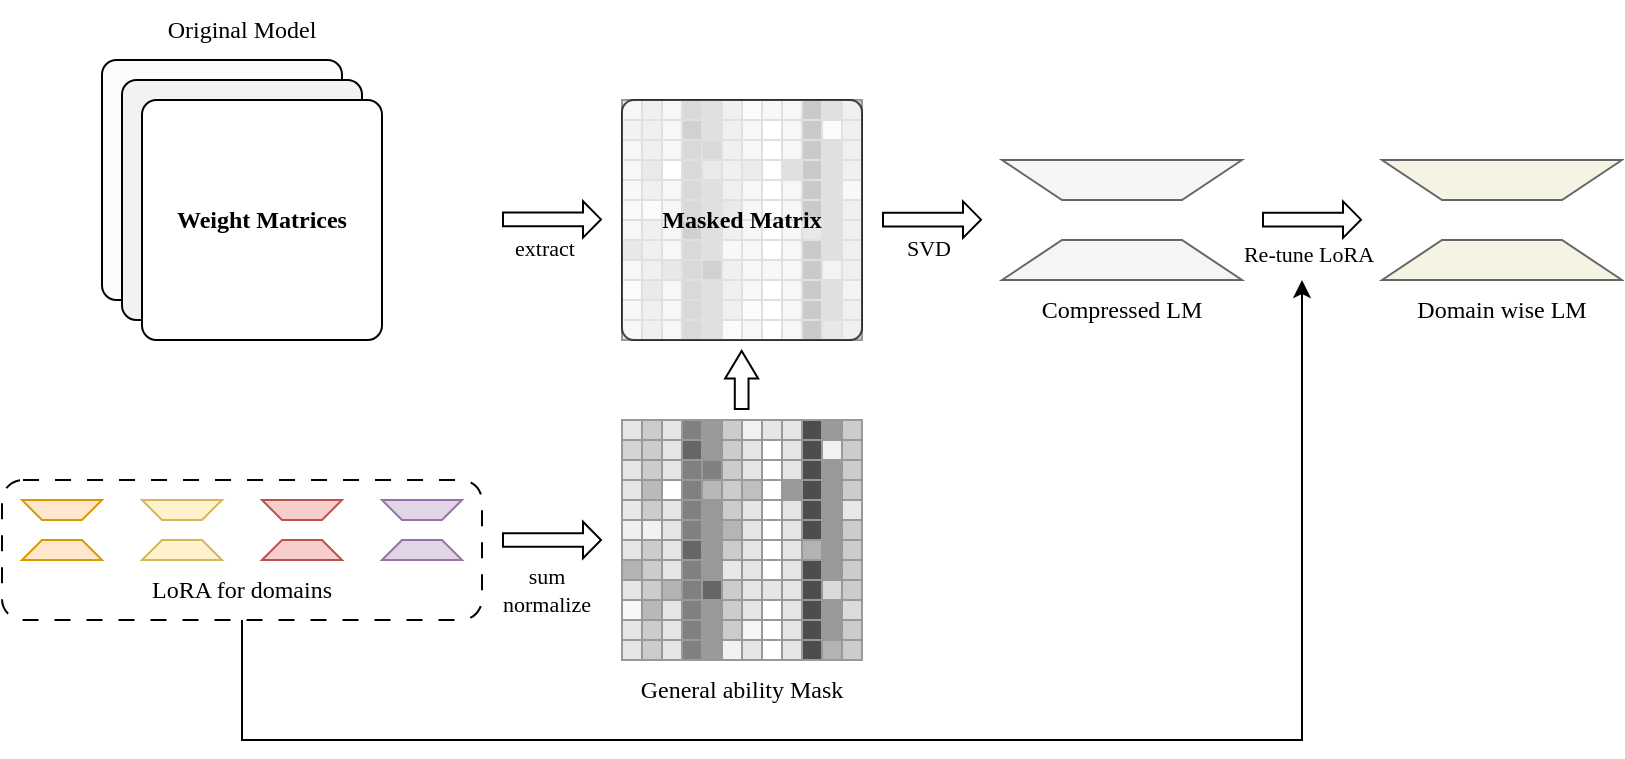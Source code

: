 <mxfile version="22.0.3" type="device">
  <diagram name="第 1 页" id="WHzPKReftMsSK28DRtk9">
    <mxGraphModel dx="1206" dy="809" grid="1" gridSize="10" guides="1" tooltips="1" connect="1" arrows="1" fold="1" page="1" pageScale="1" pageWidth="1169" pageHeight="827" background="none" math="0" shadow="0">
      <root>
        <mxCell id="0" />
        <mxCell id="1" parent="0" />
        <mxCell id="6iExXYZJCIQ0BrOf0lML-981" style="edgeStyle=orthogonalEdgeStyle;rounded=0;orthogonalLoop=1;jettySize=auto;html=1;exitX=0.5;exitY=1;exitDx=0;exitDy=0;" parent="1" source="6iExXYZJCIQ0BrOf0lML-976" edge="1">
          <mxGeometry relative="1" as="geometry">
            <mxPoint x="770" y="250" as="targetPoint" />
            <Array as="points">
              <mxPoint x="240" y="480" />
              <mxPoint x="770" y="480" />
              <mxPoint x="770" y="250" />
            </Array>
          </mxGeometry>
        </mxCell>
        <mxCell id="6iExXYZJCIQ0BrOf0lML-976" value="" style="rounded=1;whiteSpace=wrap;html=1;dashed=1;dashPattern=8 8;fillColor=none;" parent="1" vertex="1">
          <mxGeometry x="120" y="350" width="240" height="70" as="geometry" />
        </mxCell>
        <mxCell id="6iExXYZJCIQ0BrOf0lML-965" value="" style="group" parent="1" vertex="1" connectable="0">
          <mxGeometry x="430" y="160" width="120" height="120" as="geometry" />
        </mxCell>
        <mxCell id="6iExXYZJCIQ0BrOf0lML-809" value="" style="group;strokeColor=#999999;container=0;" parent="6iExXYZJCIQ0BrOf0lML-965" vertex="1" connectable="0">
          <mxGeometry width="120" height="10" as="geometry" />
        </mxCell>
        <mxCell id="6iExXYZJCIQ0BrOf0lML-810" value="" style="rounded=0;whiteSpace=wrap;html=1;strokeColor=#999999;container=0;fillColor=#E6E6E6;" parent="6iExXYZJCIQ0BrOf0lML-965" vertex="1">
          <mxGeometry width="10" height="10" as="geometry" />
        </mxCell>
        <mxCell id="6iExXYZJCIQ0BrOf0lML-811" value="" style="rounded=0;whiteSpace=wrap;html=1;strokeColor=#999999;container=0;fillColor=#CCCCCC;" parent="6iExXYZJCIQ0BrOf0lML-965" vertex="1">
          <mxGeometry x="10" width="10" height="10" as="geometry" />
        </mxCell>
        <mxCell id="6iExXYZJCIQ0BrOf0lML-812" value="" style="rounded=0;whiteSpace=wrap;html=1;strokeColor=#999999;container=0;fillColor=#E6E6E6;" parent="6iExXYZJCIQ0BrOf0lML-965" vertex="1">
          <mxGeometry x="20" width="10" height="10" as="geometry" />
        </mxCell>
        <mxCell id="6iExXYZJCIQ0BrOf0lML-813" value="" style="rounded=0;whiteSpace=wrap;html=1;strokeColor=#999999;container=0;fillColor=#808080;" parent="6iExXYZJCIQ0BrOf0lML-965" vertex="1">
          <mxGeometry x="30" width="10" height="10" as="geometry" />
        </mxCell>
        <mxCell id="6iExXYZJCIQ0BrOf0lML-814" value="" style="rounded=0;whiteSpace=wrap;html=1;strokeColor=#999999;container=0;fillColor=#999999;" parent="6iExXYZJCIQ0BrOf0lML-965" vertex="1">
          <mxGeometry x="40" width="10" height="10" as="geometry" />
        </mxCell>
        <mxCell id="6iExXYZJCIQ0BrOf0lML-815" value="" style="rounded=0;whiteSpace=wrap;html=1;strokeColor=#999999;container=0;fillColor=#CCCCCC;" parent="6iExXYZJCIQ0BrOf0lML-965" vertex="1">
          <mxGeometry x="50" width="10" height="10" as="geometry" />
        </mxCell>
        <mxCell id="6iExXYZJCIQ0BrOf0lML-816" value="" style="rounded=0;whiteSpace=wrap;html=1;strokeColor=#999999;container=0;fillColor=#F2F2F2;" parent="6iExXYZJCIQ0BrOf0lML-965" vertex="1">
          <mxGeometry x="60" width="10" height="10" as="geometry" />
        </mxCell>
        <mxCell id="6iExXYZJCIQ0BrOf0lML-817" value="" style="rounded=0;whiteSpace=wrap;html=1;strokeColor=#999999;container=0;fillColor=#E6E6E6;" parent="6iExXYZJCIQ0BrOf0lML-965" vertex="1">
          <mxGeometry x="70" width="10" height="10" as="geometry" />
        </mxCell>
        <mxCell id="6iExXYZJCIQ0BrOf0lML-818" value="" style="rounded=0;whiteSpace=wrap;html=1;strokeColor=#999999;container=0;fillColor=#E6E6E6;" parent="6iExXYZJCIQ0BrOf0lML-965" vertex="1">
          <mxGeometry x="80" width="10" height="10" as="geometry" />
        </mxCell>
        <mxCell id="6iExXYZJCIQ0BrOf0lML-819" value="" style="rounded=0;whiteSpace=wrap;html=1;strokeColor=#999999;container=0;fillColor=#4D4D4D;" parent="6iExXYZJCIQ0BrOf0lML-965" vertex="1">
          <mxGeometry x="90" width="10" height="10" as="geometry" />
        </mxCell>
        <mxCell id="6iExXYZJCIQ0BrOf0lML-820" value="" style="rounded=0;whiteSpace=wrap;html=1;strokeColor=#999999;container=0;fillColor=#999999;" parent="6iExXYZJCIQ0BrOf0lML-965" vertex="1">
          <mxGeometry x="100" width="10" height="10" as="geometry" />
        </mxCell>
        <mxCell id="6iExXYZJCIQ0BrOf0lML-821" value="" style="rounded=0;whiteSpace=wrap;html=1;strokeColor=#999999;container=0;fillColor=#CCCCCC;" parent="6iExXYZJCIQ0BrOf0lML-965" vertex="1">
          <mxGeometry x="110" width="10" height="10" as="geometry" />
        </mxCell>
        <mxCell id="6iExXYZJCIQ0BrOf0lML-822" value="" style="group;strokeColor=#999999;container=0;" parent="6iExXYZJCIQ0BrOf0lML-965" vertex="1" connectable="0">
          <mxGeometry y="10" width="120" height="10" as="geometry" />
        </mxCell>
        <mxCell id="6iExXYZJCIQ0BrOf0lML-823" value="" style="rounded=0;whiteSpace=wrap;html=1;strokeColor=#999999;container=0;fillColor=#D4D4D4;" parent="6iExXYZJCIQ0BrOf0lML-965" vertex="1">
          <mxGeometry y="10" width="10" height="10" as="geometry" />
        </mxCell>
        <mxCell id="6iExXYZJCIQ0BrOf0lML-824" value="" style="rounded=0;whiteSpace=wrap;html=1;strokeColor=#999999;container=0;fillColor=#CCCCCC;" parent="6iExXYZJCIQ0BrOf0lML-965" vertex="1">
          <mxGeometry x="10" y="10" width="10" height="10" as="geometry" />
        </mxCell>
        <mxCell id="6iExXYZJCIQ0BrOf0lML-825" value="" style="rounded=0;whiteSpace=wrap;html=1;strokeColor=#999999;container=0;fillColor=#E6E6E6;" parent="6iExXYZJCIQ0BrOf0lML-965" vertex="1">
          <mxGeometry x="20" y="10" width="10" height="10" as="geometry" />
        </mxCell>
        <mxCell id="6iExXYZJCIQ0BrOf0lML-826" value="" style="rounded=0;whiteSpace=wrap;html=1;strokeColor=#999999;container=0;fillColor=#666666;" parent="6iExXYZJCIQ0BrOf0lML-965" vertex="1">
          <mxGeometry x="30" y="10" width="10" height="10" as="geometry" />
        </mxCell>
        <mxCell id="6iExXYZJCIQ0BrOf0lML-827" value="" style="rounded=0;whiteSpace=wrap;html=1;strokeColor=#999999;container=0;fillColor=#999999;" parent="6iExXYZJCIQ0BrOf0lML-965" vertex="1">
          <mxGeometry x="40" y="10" width="10" height="10" as="geometry" />
        </mxCell>
        <mxCell id="6iExXYZJCIQ0BrOf0lML-828" value="" style="rounded=0;whiteSpace=wrap;html=1;strokeColor=#999999;container=0;fillColor=#CCCCCC;" parent="6iExXYZJCIQ0BrOf0lML-965" vertex="1">
          <mxGeometry x="50" y="10" width="10" height="10" as="geometry" />
        </mxCell>
        <mxCell id="6iExXYZJCIQ0BrOf0lML-829" value="" style="rounded=0;whiteSpace=wrap;html=1;strokeColor=#999999;container=0;fillColor=#E6E6E6;" parent="6iExXYZJCIQ0BrOf0lML-965" vertex="1">
          <mxGeometry x="60" y="10" width="10" height="10" as="geometry" />
        </mxCell>
        <mxCell id="6iExXYZJCIQ0BrOf0lML-830" value="" style="rounded=0;whiteSpace=wrap;html=1;strokeColor=#999999;container=0;" parent="6iExXYZJCIQ0BrOf0lML-965" vertex="1">
          <mxGeometry x="70" y="10" width="10" height="10" as="geometry" />
        </mxCell>
        <mxCell id="6iExXYZJCIQ0BrOf0lML-831" value="" style="rounded=0;whiteSpace=wrap;html=1;strokeColor=#999999;container=0;fillColor=#E6E6E6;" parent="6iExXYZJCIQ0BrOf0lML-965" vertex="1">
          <mxGeometry x="80" y="10" width="10" height="10" as="geometry" />
        </mxCell>
        <mxCell id="6iExXYZJCIQ0BrOf0lML-832" value="" style="rounded=0;whiteSpace=wrap;html=1;strokeColor=#999999;container=0;fillColor=#4D4D4D;" parent="6iExXYZJCIQ0BrOf0lML-965" vertex="1">
          <mxGeometry x="90" y="10" width="10" height="10" as="geometry" />
        </mxCell>
        <mxCell id="6iExXYZJCIQ0BrOf0lML-833" value="" style="rounded=0;whiteSpace=wrap;html=1;strokeColor=#999999;container=0;fillColor=#F2F2F2;" parent="6iExXYZJCIQ0BrOf0lML-965" vertex="1">
          <mxGeometry x="100" y="10" width="10" height="10" as="geometry" />
        </mxCell>
        <mxCell id="6iExXYZJCIQ0BrOf0lML-834" value="" style="rounded=0;whiteSpace=wrap;html=1;strokeColor=#999999;container=0;fillColor=#CCCCCC;" parent="6iExXYZJCIQ0BrOf0lML-965" vertex="1">
          <mxGeometry x="110" y="10" width="10" height="10" as="geometry" />
        </mxCell>
        <mxCell id="6iExXYZJCIQ0BrOf0lML-835" value="" style="group;strokeColor=#999999;container=0;" parent="6iExXYZJCIQ0BrOf0lML-965" vertex="1" connectable="0">
          <mxGeometry y="20" width="120" height="10" as="geometry" />
        </mxCell>
        <mxCell id="6iExXYZJCIQ0BrOf0lML-836" value="" style="rounded=0;whiteSpace=wrap;html=1;strokeColor=#999999;container=0;fillColor=#E6E6E6;" parent="6iExXYZJCIQ0BrOf0lML-965" vertex="1">
          <mxGeometry y="20" width="10" height="10" as="geometry" />
        </mxCell>
        <mxCell id="6iExXYZJCIQ0BrOf0lML-837" value="" style="rounded=0;whiteSpace=wrap;html=1;strokeColor=#999999;container=0;fillColor=#CCCCCC;" parent="6iExXYZJCIQ0BrOf0lML-965" vertex="1">
          <mxGeometry x="10" y="20" width="10" height="10" as="geometry" />
        </mxCell>
        <mxCell id="6iExXYZJCIQ0BrOf0lML-838" value="" style="rounded=0;whiteSpace=wrap;html=1;strokeColor=#999999;container=0;fillColor=#E6E6E6;" parent="6iExXYZJCIQ0BrOf0lML-965" vertex="1">
          <mxGeometry x="20" y="20" width="10" height="10" as="geometry" />
        </mxCell>
        <mxCell id="6iExXYZJCIQ0BrOf0lML-839" value="" style="rounded=0;whiteSpace=wrap;html=1;strokeColor=#999999;container=0;fillColor=#808080;" parent="6iExXYZJCIQ0BrOf0lML-965" vertex="1">
          <mxGeometry x="30" y="20" width="10" height="10" as="geometry" />
        </mxCell>
        <mxCell id="6iExXYZJCIQ0BrOf0lML-840" value="" style="rounded=0;whiteSpace=wrap;html=1;strokeColor=#999999;container=0;fillColor=#808080;" parent="6iExXYZJCIQ0BrOf0lML-965" vertex="1">
          <mxGeometry x="40" y="20" width="10" height="10" as="geometry" />
        </mxCell>
        <mxCell id="6iExXYZJCIQ0BrOf0lML-841" value="" style="rounded=0;whiteSpace=wrap;html=1;strokeColor=#999999;container=0;fillColor=#CCCCCC;" parent="6iExXYZJCIQ0BrOf0lML-965" vertex="1">
          <mxGeometry x="50" y="20" width="10" height="10" as="geometry" />
        </mxCell>
        <mxCell id="6iExXYZJCIQ0BrOf0lML-842" value="" style="rounded=0;whiteSpace=wrap;html=1;strokeColor=#999999;container=0;fillColor=#E6E6E6;" parent="6iExXYZJCIQ0BrOf0lML-965" vertex="1">
          <mxGeometry x="60" y="20" width="10" height="10" as="geometry" />
        </mxCell>
        <mxCell id="6iExXYZJCIQ0BrOf0lML-843" value="" style="rounded=0;whiteSpace=wrap;html=1;strokeColor=#999999;container=0;" parent="6iExXYZJCIQ0BrOf0lML-965" vertex="1">
          <mxGeometry x="70" y="20" width="10" height="10" as="geometry" />
        </mxCell>
        <mxCell id="6iExXYZJCIQ0BrOf0lML-844" value="" style="rounded=0;whiteSpace=wrap;html=1;strokeColor=#999999;container=0;fillColor=#E6E6E6;" parent="6iExXYZJCIQ0BrOf0lML-965" vertex="1">
          <mxGeometry x="80" y="20" width="10" height="10" as="geometry" />
        </mxCell>
        <mxCell id="6iExXYZJCIQ0BrOf0lML-845" value="" style="rounded=0;whiteSpace=wrap;html=1;strokeColor=#999999;container=0;fillColor=#4D4D4D;" parent="6iExXYZJCIQ0BrOf0lML-965" vertex="1">
          <mxGeometry x="90" y="20" width="10" height="10" as="geometry" />
        </mxCell>
        <mxCell id="6iExXYZJCIQ0BrOf0lML-846" value="" style="rounded=0;whiteSpace=wrap;html=1;strokeColor=#999999;container=0;fillColor=#999999;" parent="6iExXYZJCIQ0BrOf0lML-965" vertex="1">
          <mxGeometry x="100" y="20" width="10" height="10" as="geometry" />
        </mxCell>
        <mxCell id="6iExXYZJCIQ0BrOf0lML-847" value="" style="rounded=0;whiteSpace=wrap;html=1;strokeColor=#999999;container=0;fillColor=#CCCCCC;" parent="6iExXYZJCIQ0BrOf0lML-965" vertex="1">
          <mxGeometry x="110" y="20" width="10" height="10" as="geometry" />
        </mxCell>
        <mxCell id="6iExXYZJCIQ0BrOf0lML-848" value="" style="group;strokeColor=#999999;container=0;" parent="6iExXYZJCIQ0BrOf0lML-965" vertex="1" connectable="0">
          <mxGeometry y="30" width="120" height="10" as="geometry" />
        </mxCell>
        <mxCell id="6iExXYZJCIQ0BrOf0lML-849" value="" style="rounded=0;whiteSpace=wrap;html=1;strokeColor=#999999;container=0;fillColor=#E6E6E6;" parent="6iExXYZJCIQ0BrOf0lML-965" vertex="1">
          <mxGeometry y="30" width="10" height="10" as="geometry" />
        </mxCell>
        <mxCell id="6iExXYZJCIQ0BrOf0lML-850" value="" style="rounded=0;whiteSpace=wrap;html=1;strokeColor=#999999;container=0;fillColor=#BABABA;" parent="6iExXYZJCIQ0BrOf0lML-965" vertex="1">
          <mxGeometry x="10" y="30" width="10" height="10" as="geometry" />
        </mxCell>
        <mxCell id="6iExXYZJCIQ0BrOf0lML-851" value="" style="rounded=0;whiteSpace=wrap;html=1;strokeColor=#999999;container=0;fillColor=#FFFFFF;" parent="6iExXYZJCIQ0BrOf0lML-965" vertex="1">
          <mxGeometry x="20" y="30" width="10" height="10" as="geometry" />
        </mxCell>
        <mxCell id="6iExXYZJCIQ0BrOf0lML-852" value="" style="rounded=0;whiteSpace=wrap;html=1;strokeColor=#999999;container=0;fillColor=#808080;" parent="6iExXYZJCIQ0BrOf0lML-965" vertex="1">
          <mxGeometry x="30" y="30" width="10" height="10" as="geometry" />
        </mxCell>
        <mxCell id="6iExXYZJCIQ0BrOf0lML-853" value="" style="rounded=0;whiteSpace=wrap;html=1;strokeColor=#999999;container=0;fillColor=#B8B8B8;" parent="6iExXYZJCIQ0BrOf0lML-965" vertex="1">
          <mxGeometry x="40" y="30" width="10" height="10" as="geometry" />
        </mxCell>
        <mxCell id="6iExXYZJCIQ0BrOf0lML-854" value="" style="rounded=0;whiteSpace=wrap;html=1;strokeColor=#999999;container=0;fillColor=#CCCCCC;" parent="6iExXYZJCIQ0BrOf0lML-965" vertex="1">
          <mxGeometry x="50" y="30" width="10" height="10" as="geometry" />
        </mxCell>
        <mxCell id="6iExXYZJCIQ0BrOf0lML-855" value="" style="rounded=0;whiteSpace=wrap;html=1;strokeColor=#999999;container=0;fillColor=#BFBFBF;" parent="6iExXYZJCIQ0BrOf0lML-965" vertex="1">
          <mxGeometry x="60" y="30" width="10" height="10" as="geometry" />
        </mxCell>
        <mxCell id="6iExXYZJCIQ0BrOf0lML-856" value="" style="rounded=0;whiteSpace=wrap;html=1;strokeColor=#999999;container=0;" parent="6iExXYZJCIQ0BrOf0lML-965" vertex="1">
          <mxGeometry x="70" y="30" width="10" height="10" as="geometry" />
        </mxCell>
        <mxCell id="6iExXYZJCIQ0BrOf0lML-857" value="" style="rounded=0;whiteSpace=wrap;html=1;strokeColor=#999999;container=0;fillColor=#999999;" parent="6iExXYZJCIQ0BrOf0lML-965" vertex="1">
          <mxGeometry x="80" y="30" width="10" height="10" as="geometry" />
        </mxCell>
        <mxCell id="6iExXYZJCIQ0BrOf0lML-858" value="" style="rounded=0;whiteSpace=wrap;html=1;strokeColor=#999999;container=0;fillColor=#4D4D4D;" parent="6iExXYZJCIQ0BrOf0lML-965" vertex="1">
          <mxGeometry x="90" y="30" width="10" height="10" as="geometry" />
        </mxCell>
        <mxCell id="6iExXYZJCIQ0BrOf0lML-859" value="" style="rounded=0;whiteSpace=wrap;html=1;strokeColor=#999999;container=0;fillColor=#999999;" parent="6iExXYZJCIQ0BrOf0lML-965" vertex="1">
          <mxGeometry x="100" y="30" width="10" height="10" as="geometry" />
        </mxCell>
        <mxCell id="6iExXYZJCIQ0BrOf0lML-860" value="" style="rounded=0;whiteSpace=wrap;html=1;strokeColor=#999999;container=0;fillColor=#CCCCCC;" parent="6iExXYZJCIQ0BrOf0lML-965" vertex="1">
          <mxGeometry x="110" y="30" width="10" height="10" as="geometry" />
        </mxCell>
        <mxCell id="6iExXYZJCIQ0BrOf0lML-861" value="" style="group;strokeColor=#999999;container=0;" parent="6iExXYZJCIQ0BrOf0lML-965" vertex="1" connectable="0">
          <mxGeometry y="40" width="120" height="10" as="geometry" />
        </mxCell>
        <mxCell id="6iExXYZJCIQ0BrOf0lML-862" value="" style="rounded=0;whiteSpace=wrap;html=1;strokeColor=#999999;container=0;fillColor=#E8E8E8;" parent="6iExXYZJCIQ0BrOf0lML-965" vertex="1">
          <mxGeometry y="40" width="10" height="10" as="geometry" />
        </mxCell>
        <mxCell id="6iExXYZJCIQ0BrOf0lML-863" value="" style="rounded=0;whiteSpace=wrap;html=1;strokeColor=#999999;container=0;fillColor=#CCCCCC;" parent="6iExXYZJCIQ0BrOf0lML-965" vertex="1">
          <mxGeometry x="10" y="40" width="10" height="10" as="geometry" />
        </mxCell>
        <mxCell id="6iExXYZJCIQ0BrOf0lML-864" value="" style="rounded=0;whiteSpace=wrap;html=1;strokeColor=#999999;container=0;fillColor=#E6E6E6;" parent="6iExXYZJCIQ0BrOf0lML-965" vertex="1">
          <mxGeometry x="20" y="40" width="10" height="10" as="geometry" />
        </mxCell>
        <mxCell id="6iExXYZJCIQ0BrOf0lML-865" value="" style="rounded=0;whiteSpace=wrap;html=1;strokeColor=#999999;container=0;fillColor=#808080;" parent="6iExXYZJCIQ0BrOf0lML-965" vertex="1">
          <mxGeometry x="30" y="40" width="10" height="10" as="geometry" />
        </mxCell>
        <mxCell id="6iExXYZJCIQ0BrOf0lML-866" value="" style="rounded=0;whiteSpace=wrap;html=1;strokeColor=#999999;container=0;fillColor=#999999;" parent="6iExXYZJCIQ0BrOf0lML-965" vertex="1">
          <mxGeometry x="40" y="40" width="10" height="10" as="geometry" />
        </mxCell>
        <mxCell id="6iExXYZJCIQ0BrOf0lML-867" value="" style="rounded=0;whiteSpace=wrap;html=1;strokeColor=#999999;container=0;fillColor=#CCCCCC;" parent="6iExXYZJCIQ0BrOf0lML-965" vertex="1">
          <mxGeometry x="50" y="40" width="10" height="10" as="geometry" />
        </mxCell>
        <mxCell id="6iExXYZJCIQ0BrOf0lML-868" value="" style="rounded=0;whiteSpace=wrap;html=1;strokeColor=#999999;container=0;fillColor=#E6E6E6;" parent="6iExXYZJCIQ0BrOf0lML-965" vertex="1">
          <mxGeometry x="60" y="40" width="10" height="10" as="geometry" />
        </mxCell>
        <mxCell id="6iExXYZJCIQ0BrOf0lML-869" value="" style="rounded=0;whiteSpace=wrap;html=1;strokeColor=#999999;container=0;" parent="6iExXYZJCIQ0BrOf0lML-965" vertex="1">
          <mxGeometry x="70" y="40" width="10" height="10" as="geometry" />
        </mxCell>
        <mxCell id="6iExXYZJCIQ0BrOf0lML-870" value="" style="rounded=0;whiteSpace=wrap;html=1;strokeColor=#999999;container=0;fillColor=#E6E6E6;" parent="6iExXYZJCIQ0BrOf0lML-965" vertex="1">
          <mxGeometry x="80" y="40" width="10" height="10" as="geometry" />
        </mxCell>
        <mxCell id="6iExXYZJCIQ0BrOf0lML-871" value="" style="rounded=0;whiteSpace=wrap;html=1;strokeColor=#999999;container=0;fillColor=#4D4D4D;" parent="6iExXYZJCIQ0BrOf0lML-965" vertex="1">
          <mxGeometry x="90" y="40" width="10" height="10" as="geometry" />
        </mxCell>
        <mxCell id="6iExXYZJCIQ0BrOf0lML-872" value="" style="rounded=0;whiteSpace=wrap;html=1;strokeColor=#999999;container=0;fillColor=#999999;" parent="6iExXYZJCIQ0BrOf0lML-965" vertex="1">
          <mxGeometry x="100" y="40" width="10" height="10" as="geometry" />
        </mxCell>
        <mxCell id="6iExXYZJCIQ0BrOf0lML-873" value="" style="rounded=0;whiteSpace=wrap;html=1;strokeColor=#999999;container=0;fillColor=#E8E8E8;" parent="6iExXYZJCIQ0BrOf0lML-965" vertex="1">
          <mxGeometry x="110" y="40" width="10" height="10" as="geometry" />
        </mxCell>
        <mxCell id="6iExXYZJCIQ0BrOf0lML-874" value="" style="group;strokeColor=#999999;container=0;" parent="6iExXYZJCIQ0BrOf0lML-965" vertex="1" connectable="0">
          <mxGeometry y="50" width="120" height="10" as="geometry" />
        </mxCell>
        <mxCell id="6iExXYZJCIQ0BrOf0lML-875" value="" style="rounded=0;whiteSpace=wrap;html=1;strokeColor=#999999;container=0;fillColor=#F0F0F0;" parent="6iExXYZJCIQ0BrOf0lML-965" vertex="1">
          <mxGeometry y="50" width="10" height="10" as="geometry" />
        </mxCell>
        <mxCell id="6iExXYZJCIQ0BrOf0lML-876" value="" style="rounded=0;whiteSpace=wrap;html=1;strokeColor=#999999;container=0;fillColor=#F2F2F2;" parent="6iExXYZJCIQ0BrOf0lML-965" vertex="1">
          <mxGeometry x="10" y="50" width="10" height="10" as="geometry" />
        </mxCell>
        <mxCell id="6iExXYZJCIQ0BrOf0lML-877" value="" style="rounded=0;whiteSpace=wrap;html=1;strokeColor=#999999;container=0;fillColor=#E6E6E6;" parent="6iExXYZJCIQ0BrOf0lML-965" vertex="1">
          <mxGeometry x="20" y="50" width="10" height="10" as="geometry" />
        </mxCell>
        <mxCell id="6iExXYZJCIQ0BrOf0lML-878" value="" style="rounded=0;whiteSpace=wrap;html=1;strokeColor=#999999;container=0;fillColor=#808080;" parent="6iExXYZJCIQ0BrOf0lML-965" vertex="1">
          <mxGeometry x="30" y="50" width="10" height="10" as="geometry" />
        </mxCell>
        <mxCell id="6iExXYZJCIQ0BrOf0lML-879" value="" style="rounded=0;whiteSpace=wrap;html=1;strokeColor=#999999;container=0;fillColor=#999999;" parent="6iExXYZJCIQ0BrOf0lML-965" vertex="1">
          <mxGeometry x="40" y="50" width="10" height="10" as="geometry" />
        </mxCell>
        <mxCell id="6iExXYZJCIQ0BrOf0lML-880" value="" style="rounded=0;whiteSpace=wrap;html=1;strokeColor=#999999;container=0;fillColor=#B5B5B5;" parent="6iExXYZJCIQ0BrOf0lML-965" vertex="1">
          <mxGeometry x="50" y="50" width="10" height="10" as="geometry" />
        </mxCell>
        <mxCell id="6iExXYZJCIQ0BrOf0lML-881" value="" style="rounded=0;whiteSpace=wrap;html=1;strokeColor=#999999;container=0;fillColor=#E6E6E6;" parent="6iExXYZJCIQ0BrOf0lML-965" vertex="1">
          <mxGeometry x="60" y="50" width="10" height="10" as="geometry" />
        </mxCell>
        <mxCell id="6iExXYZJCIQ0BrOf0lML-882" value="" style="rounded=0;whiteSpace=wrap;html=1;strokeColor=#999999;container=0;" parent="6iExXYZJCIQ0BrOf0lML-965" vertex="1">
          <mxGeometry x="70" y="50" width="10" height="10" as="geometry" />
        </mxCell>
        <mxCell id="6iExXYZJCIQ0BrOf0lML-883" value="" style="rounded=0;whiteSpace=wrap;html=1;strokeColor=#999999;container=0;fillColor=#E6E6E6;" parent="6iExXYZJCIQ0BrOf0lML-965" vertex="1">
          <mxGeometry x="80" y="50" width="10" height="10" as="geometry" />
        </mxCell>
        <mxCell id="6iExXYZJCIQ0BrOf0lML-884" value="" style="rounded=0;whiteSpace=wrap;html=1;strokeColor=#999999;container=0;fillColor=#4D4D4D;" parent="6iExXYZJCIQ0BrOf0lML-965" vertex="1">
          <mxGeometry x="90" y="50" width="10" height="10" as="geometry" />
        </mxCell>
        <mxCell id="6iExXYZJCIQ0BrOf0lML-885" value="" style="rounded=0;whiteSpace=wrap;html=1;strokeColor=#999999;container=0;fillColor=#999999;" parent="6iExXYZJCIQ0BrOf0lML-965" vertex="1">
          <mxGeometry x="100" y="50" width="10" height="10" as="geometry" />
        </mxCell>
        <mxCell id="6iExXYZJCIQ0BrOf0lML-886" value="" style="rounded=0;whiteSpace=wrap;html=1;strokeColor=#999999;container=0;fillColor=#CCCCCC;" parent="6iExXYZJCIQ0BrOf0lML-965" vertex="1">
          <mxGeometry x="110" y="50" width="10" height="10" as="geometry" />
        </mxCell>
        <mxCell id="6iExXYZJCIQ0BrOf0lML-887" value="" style="group;strokeColor=#999999;container=0;" parent="6iExXYZJCIQ0BrOf0lML-965" vertex="1" connectable="0">
          <mxGeometry y="60" width="120" height="10" as="geometry" />
        </mxCell>
        <mxCell id="6iExXYZJCIQ0BrOf0lML-888" value="" style="rounded=0;whiteSpace=wrap;html=1;strokeColor=#999999;container=0;fillColor=#E6E6E6;" parent="6iExXYZJCIQ0BrOf0lML-965" vertex="1">
          <mxGeometry y="60" width="10" height="10" as="geometry" />
        </mxCell>
        <mxCell id="6iExXYZJCIQ0BrOf0lML-889" value="" style="rounded=0;whiteSpace=wrap;html=1;strokeColor=#999999;container=0;fillColor=#CCCCCC;" parent="6iExXYZJCIQ0BrOf0lML-965" vertex="1">
          <mxGeometry x="10" y="60" width="10" height="10" as="geometry" />
        </mxCell>
        <mxCell id="6iExXYZJCIQ0BrOf0lML-890" value="" style="rounded=0;whiteSpace=wrap;html=1;strokeColor=#999999;container=0;fillColor=#E6E6E6;" parent="6iExXYZJCIQ0BrOf0lML-965" vertex="1">
          <mxGeometry x="20" y="60" width="10" height="10" as="geometry" />
        </mxCell>
        <mxCell id="6iExXYZJCIQ0BrOf0lML-891" value="" style="rounded=0;whiteSpace=wrap;html=1;strokeColor=#999999;container=0;fillColor=#666666;" parent="6iExXYZJCIQ0BrOf0lML-965" vertex="1">
          <mxGeometry x="30" y="60" width="10" height="10" as="geometry" />
        </mxCell>
        <mxCell id="6iExXYZJCIQ0BrOf0lML-892" value="" style="rounded=0;whiteSpace=wrap;html=1;strokeColor=#999999;container=0;fillColor=#999999;" parent="6iExXYZJCIQ0BrOf0lML-965" vertex="1">
          <mxGeometry x="40" y="60" width="10" height="10" as="geometry" />
        </mxCell>
        <mxCell id="6iExXYZJCIQ0BrOf0lML-893" value="" style="rounded=0;whiteSpace=wrap;html=1;strokeColor=#999999;container=0;fillColor=#CCCCCC;" parent="6iExXYZJCIQ0BrOf0lML-965" vertex="1">
          <mxGeometry x="50" y="60" width="10" height="10" as="geometry" />
        </mxCell>
        <mxCell id="6iExXYZJCIQ0BrOf0lML-894" value="" style="rounded=0;whiteSpace=wrap;html=1;strokeColor=#999999;container=0;fillColor=#E6E6E6;" parent="6iExXYZJCIQ0BrOf0lML-965" vertex="1">
          <mxGeometry x="60" y="60" width="10" height="10" as="geometry" />
        </mxCell>
        <mxCell id="6iExXYZJCIQ0BrOf0lML-895" value="" style="rounded=0;whiteSpace=wrap;html=1;strokeColor=#999999;container=0;" parent="6iExXYZJCIQ0BrOf0lML-965" vertex="1">
          <mxGeometry x="70" y="60" width="10" height="10" as="geometry" />
        </mxCell>
        <mxCell id="6iExXYZJCIQ0BrOf0lML-896" value="" style="rounded=0;whiteSpace=wrap;html=1;strokeColor=#999999;container=0;fillColor=#E6E6E6;" parent="6iExXYZJCIQ0BrOf0lML-965" vertex="1">
          <mxGeometry x="80" y="60" width="10" height="10" as="geometry" />
        </mxCell>
        <mxCell id="6iExXYZJCIQ0BrOf0lML-897" value="" style="rounded=0;whiteSpace=wrap;html=1;strokeColor=#999999;container=0;fillColor=#B3B3B3;" parent="6iExXYZJCIQ0BrOf0lML-965" vertex="1">
          <mxGeometry x="90" y="60" width="10" height="10" as="geometry" />
        </mxCell>
        <mxCell id="6iExXYZJCIQ0BrOf0lML-898" value="" style="rounded=0;whiteSpace=wrap;html=1;strokeColor=#999999;container=0;fillColor=#999999;" parent="6iExXYZJCIQ0BrOf0lML-965" vertex="1">
          <mxGeometry x="100" y="60" width="10" height="10" as="geometry" />
        </mxCell>
        <mxCell id="6iExXYZJCIQ0BrOf0lML-899" value="" style="rounded=0;whiteSpace=wrap;html=1;strokeColor=#999999;container=0;fillColor=#CCCCCC;" parent="6iExXYZJCIQ0BrOf0lML-965" vertex="1">
          <mxGeometry x="110" y="60" width="10" height="10" as="geometry" />
        </mxCell>
        <mxCell id="6iExXYZJCIQ0BrOf0lML-900" value="" style="group;strokeColor=#999999;container=0;" parent="6iExXYZJCIQ0BrOf0lML-965" vertex="1" connectable="0">
          <mxGeometry y="70" width="120" height="10" as="geometry" />
        </mxCell>
        <mxCell id="6iExXYZJCIQ0BrOf0lML-901" value="" style="rounded=0;whiteSpace=wrap;html=1;strokeColor=#999999;container=0;fillColor=#B3B3B3;" parent="6iExXYZJCIQ0BrOf0lML-965" vertex="1">
          <mxGeometry y="70" width="10" height="10" as="geometry" />
        </mxCell>
        <mxCell id="6iExXYZJCIQ0BrOf0lML-902" value="" style="rounded=0;whiteSpace=wrap;html=1;strokeColor=#999999;container=0;fillColor=#CCCCCC;" parent="6iExXYZJCIQ0BrOf0lML-965" vertex="1">
          <mxGeometry x="10" y="70" width="10" height="10" as="geometry" />
        </mxCell>
        <mxCell id="6iExXYZJCIQ0BrOf0lML-903" value="" style="rounded=0;whiteSpace=wrap;html=1;strokeColor=#999999;container=0;fillColor=#E6E6E6;" parent="6iExXYZJCIQ0BrOf0lML-965" vertex="1">
          <mxGeometry x="20" y="70" width="10" height="10" as="geometry" />
        </mxCell>
        <mxCell id="6iExXYZJCIQ0BrOf0lML-904" value="" style="rounded=0;whiteSpace=wrap;html=1;strokeColor=#999999;container=0;fillColor=#808080;" parent="6iExXYZJCIQ0BrOf0lML-965" vertex="1">
          <mxGeometry x="30" y="70" width="10" height="10" as="geometry" />
        </mxCell>
        <mxCell id="6iExXYZJCIQ0BrOf0lML-905" value="" style="rounded=0;whiteSpace=wrap;html=1;strokeColor=#999999;container=0;fillColor=#999999;" parent="6iExXYZJCIQ0BrOf0lML-965" vertex="1">
          <mxGeometry x="40" y="70" width="10" height="10" as="geometry" />
        </mxCell>
        <mxCell id="6iExXYZJCIQ0BrOf0lML-906" value="" style="rounded=0;whiteSpace=wrap;html=1;strokeColor=#999999;container=0;fillColor=#E8E8E8;" parent="6iExXYZJCIQ0BrOf0lML-965" vertex="1">
          <mxGeometry x="50" y="70" width="10" height="10" as="geometry" />
        </mxCell>
        <mxCell id="6iExXYZJCIQ0BrOf0lML-907" value="" style="rounded=0;whiteSpace=wrap;html=1;strokeColor=#999999;container=0;fillColor=#E6E6E6;" parent="6iExXYZJCIQ0BrOf0lML-965" vertex="1">
          <mxGeometry x="60" y="70" width="10" height="10" as="geometry" />
        </mxCell>
        <mxCell id="6iExXYZJCIQ0BrOf0lML-908" value="" style="rounded=0;whiteSpace=wrap;html=1;strokeColor=#999999;container=0;" parent="6iExXYZJCIQ0BrOf0lML-965" vertex="1">
          <mxGeometry x="70" y="70" width="10" height="10" as="geometry" />
        </mxCell>
        <mxCell id="6iExXYZJCIQ0BrOf0lML-909" value="" style="rounded=0;whiteSpace=wrap;html=1;strokeColor=#999999;container=0;fillColor=#E6E6E6;" parent="6iExXYZJCIQ0BrOf0lML-965" vertex="1">
          <mxGeometry x="80" y="70" width="10" height="10" as="geometry" />
        </mxCell>
        <mxCell id="6iExXYZJCIQ0BrOf0lML-910" value="" style="rounded=0;whiteSpace=wrap;html=1;strokeColor=#999999;container=0;fillColor=#4D4D4D;" parent="6iExXYZJCIQ0BrOf0lML-965" vertex="1">
          <mxGeometry x="90" y="70" width="10" height="10" as="geometry" />
        </mxCell>
        <mxCell id="6iExXYZJCIQ0BrOf0lML-911" value="" style="rounded=0;whiteSpace=wrap;html=1;strokeColor=#999999;container=0;fillColor=#999999;" parent="6iExXYZJCIQ0BrOf0lML-965" vertex="1">
          <mxGeometry x="100" y="70" width="10" height="10" as="geometry" />
        </mxCell>
        <mxCell id="6iExXYZJCIQ0BrOf0lML-912" value="" style="rounded=0;whiteSpace=wrap;html=1;strokeColor=#999999;container=0;fillColor=#CCCCCC;" parent="6iExXYZJCIQ0BrOf0lML-965" vertex="1">
          <mxGeometry x="110" y="70" width="10" height="10" as="geometry" />
        </mxCell>
        <mxCell id="6iExXYZJCIQ0BrOf0lML-913" value="" style="group;strokeColor=#999999;container=0;" parent="6iExXYZJCIQ0BrOf0lML-965" vertex="1" connectable="0">
          <mxGeometry y="80" width="120" height="10" as="geometry" />
        </mxCell>
        <mxCell id="6iExXYZJCIQ0BrOf0lML-914" value="" style="rounded=0;whiteSpace=wrap;html=1;strokeColor=#999999;container=0;fillColor=#E6E6E6;" parent="6iExXYZJCIQ0BrOf0lML-965" vertex="1">
          <mxGeometry y="80" width="10" height="10" as="geometry" />
        </mxCell>
        <mxCell id="6iExXYZJCIQ0BrOf0lML-915" value="" style="rounded=0;whiteSpace=wrap;html=1;strokeColor=#999999;container=0;fillColor=#CCCCCC;" parent="6iExXYZJCIQ0BrOf0lML-965" vertex="1">
          <mxGeometry x="10" y="80" width="10" height="10" as="geometry" />
        </mxCell>
        <mxCell id="6iExXYZJCIQ0BrOf0lML-916" value="" style="rounded=0;whiteSpace=wrap;html=1;strokeColor=#999999;container=0;fillColor=#B3B3B3;" parent="6iExXYZJCIQ0BrOf0lML-965" vertex="1">
          <mxGeometry x="20" y="80" width="10" height="10" as="geometry" />
        </mxCell>
        <mxCell id="6iExXYZJCIQ0BrOf0lML-917" value="" style="rounded=0;whiteSpace=wrap;html=1;strokeColor=#999999;container=0;fillColor=#808080;" parent="6iExXYZJCIQ0BrOf0lML-965" vertex="1">
          <mxGeometry x="30" y="80" width="10" height="10" as="geometry" />
        </mxCell>
        <mxCell id="6iExXYZJCIQ0BrOf0lML-918" value="" style="rounded=0;whiteSpace=wrap;html=1;strokeColor=#999999;container=0;fillColor=#666666;" parent="6iExXYZJCIQ0BrOf0lML-965" vertex="1">
          <mxGeometry x="40" y="80" width="10" height="10" as="geometry" />
        </mxCell>
        <mxCell id="6iExXYZJCIQ0BrOf0lML-919" value="" style="rounded=0;whiteSpace=wrap;html=1;strokeColor=#999999;container=0;fillColor=#CCCCCC;" parent="6iExXYZJCIQ0BrOf0lML-965" vertex="1">
          <mxGeometry x="50" y="80" width="10" height="10" as="geometry" />
        </mxCell>
        <mxCell id="6iExXYZJCIQ0BrOf0lML-920" value="" style="rounded=0;whiteSpace=wrap;html=1;strokeColor=#999999;container=0;fillColor=#E6E6E6;" parent="6iExXYZJCIQ0BrOf0lML-965" vertex="1">
          <mxGeometry x="60" y="80" width="10" height="10" as="geometry" />
        </mxCell>
        <mxCell id="6iExXYZJCIQ0BrOf0lML-921" value="" style="rounded=0;whiteSpace=wrap;html=1;strokeColor=#999999;container=0;fillColor=#E6E6E6;" parent="6iExXYZJCIQ0BrOf0lML-965" vertex="1">
          <mxGeometry x="70" y="80" width="10" height="10" as="geometry" />
        </mxCell>
        <mxCell id="6iExXYZJCIQ0BrOf0lML-922" value="" style="rounded=0;whiteSpace=wrap;html=1;strokeColor=#999999;container=0;fillColor=#E6E6E6;" parent="6iExXYZJCIQ0BrOf0lML-965" vertex="1">
          <mxGeometry x="80" y="80" width="10" height="10" as="geometry" />
        </mxCell>
        <mxCell id="6iExXYZJCIQ0BrOf0lML-923" value="" style="rounded=0;whiteSpace=wrap;html=1;strokeColor=#999999;container=0;fillColor=#4D4D4D;" parent="6iExXYZJCIQ0BrOf0lML-965" vertex="1">
          <mxGeometry x="90" y="80" width="10" height="10" as="geometry" />
        </mxCell>
        <mxCell id="6iExXYZJCIQ0BrOf0lML-924" value="" style="rounded=0;whiteSpace=wrap;html=1;strokeColor=#999999;container=0;fillColor=#D9D9D9;" parent="6iExXYZJCIQ0BrOf0lML-965" vertex="1">
          <mxGeometry x="100" y="80" width="10" height="10" as="geometry" />
        </mxCell>
        <mxCell id="6iExXYZJCIQ0BrOf0lML-925" value="" style="rounded=0;whiteSpace=wrap;html=1;strokeColor=#999999;container=0;fillColor=#CCCCCC;" parent="6iExXYZJCIQ0BrOf0lML-965" vertex="1">
          <mxGeometry x="110" y="80" width="10" height="10" as="geometry" />
        </mxCell>
        <mxCell id="6iExXYZJCIQ0BrOf0lML-926" value="" style="group;strokeColor=#999999;container=0;" parent="6iExXYZJCIQ0BrOf0lML-965" vertex="1" connectable="0">
          <mxGeometry y="90" width="120" height="10" as="geometry" />
        </mxCell>
        <mxCell id="6iExXYZJCIQ0BrOf0lML-927" value="" style="rounded=0;whiteSpace=wrap;html=1;strokeColor=#999999;container=0;fillColor=#F7F7F7;" parent="6iExXYZJCIQ0BrOf0lML-965" vertex="1">
          <mxGeometry y="90" width="10" height="10" as="geometry" />
        </mxCell>
        <mxCell id="6iExXYZJCIQ0BrOf0lML-928" value="" style="rounded=0;whiteSpace=wrap;html=1;strokeColor=#999999;container=0;fillColor=#B8B8B8;" parent="6iExXYZJCIQ0BrOf0lML-965" vertex="1">
          <mxGeometry x="10" y="90" width="10" height="10" as="geometry" />
        </mxCell>
        <mxCell id="6iExXYZJCIQ0BrOf0lML-929" value="" style="rounded=0;whiteSpace=wrap;html=1;strokeColor=#999999;container=0;fillColor=#E6E6E6;" parent="6iExXYZJCIQ0BrOf0lML-965" vertex="1">
          <mxGeometry x="20" y="90" width="10" height="10" as="geometry" />
        </mxCell>
        <mxCell id="6iExXYZJCIQ0BrOf0lML-930" value="" style="rounded=0;whiteSpace=wrap;html=1;strokeColor=#999999;container=0;fillColor=#808080;" parent="6iExXYZJCIQ0BrOf0lML-965" vertex="1">
          <mxGeometry x="30" y="90" width="10" height="10" as="geometry" />
        </mxCell>
        <mxCell id="6iExXYZJCIQ0BrOf0lML-931" value="" style="rounded=0;whiteSpace=wrap;html=1;strokeColor=#999999;container=0;fillColor=#999999;" parent="6iExXYZJCIQ0BrOf0lML-965" vertex="1">
          <mxGeometry x="40" y="90" width="10" height="10" as="geometry" />
        </mxCell>
        <mxCell id="6iExXYZJCIQ0BrOf0lML-932" value="" style="rounded=0;whiteSpace=wrap;html=1;strokeColor=#999999;container=0;fillColor=#CCCCCC;" parent="6iExXYZJCIQ0BrOf0lML-965" vertex="1">
          <mxGeometry x="50" y="90" width="10" height="10" as="geometry" />
        </mxCell>
        <mxCell id="6iExXYZJCIQ0BrOf0lML-933" value="" style="rounded=0;whiteSpace=wrap;html=1;strokeColor=#999999;container=0;fillColor=#E6E6E6;" parent="6iExXYZJCIQ0BrOf0lML-965" vertex="1">
          <mxGeometry x="60" y="90" width="10" height="10" as="geometry" />
        </mxCell>
        <mxCell id="6iExXYZJCIQ0BrOf0lML-934" value="" style="rounded=0;whiteSpace=wrap;html=1;strokeColor=#999999;container=0;" parent="6iExXYZJCIQ0BrOf0lML-965" vertex="1">
          <mxGeometry x="70" y="90" width="10" height="10" as="geometry" />
        </mxCell>
        <mxCell id="6iExXYZJCIQ0BrOf0lML-935" value="" style="rounded=0;whiteSpace=wrap;html=1;strokeColor=#999999;container=0;fillColor=#E6E6E6;" parent="6iExXYZJCIQ0BrOf0lML-965" vertex="1">
          <mxGeometry x="80" y="90" width="10" height="10" as="geometry" />
        </mxCell>
        <mxCell id="6iExXYZJCIQ0BrOf0lML-936" value="" style="rounded=0;whiteSpace=wrap;html=1;strokeColor=#999999;container=0;fillColor=#4D4D4D;" parent="6iExXYZJCIQ0BrOf0lML-965" vertex="1">
          <mxGeometry x="90" y="90" width="10" height="10" as="geometry" />
        </mxCell>
        <mxCell id="6iExXYZJCIQ0BrOf0lML-937" value="" style="rounded=0;whiteSpace=wrap;html=1;strokeColor=#999999;container=0;fillColor=#999999;" parent="6iExXYZJCIQ0BrOf0lML-965" vertex="1">
          <mxGeometry x="100" y="90" width="10" height="10" as="geometry" />
        </mxCell>
        <mxCell id="6iExXYZJCIQ0BrOf0lML-938" value="" style="rounded=0;whiteSpace=wrap;html=1;strokeColor=#999999;container=0;fillColor=#DBDBDB;" parent="6iExXYZJCIQ0BrOf0lML-965" vertex="1">
          <mxGeometry x="110" y="90" width="10" height="10" as="geometry" />
        </mxCell>
        <mxCell id="6iExXYZJCIQ0BrOf0lML-939" value="" style="group;strokeColor=#999999;container=0;" parent="6iExXYZJCIQ0BrOf0lML-965" vertex="1" connectable="0">
          <mxGeometry y="100" width="120" height="10" as="geometry" />
        </mxCell>
        <mxCell id="6iExXYZJCIQ0BrOf0lML-940" value="" style="rounded=0;whiteSpace=wrap;html=1;strokeColor=#999999;container=0;fillColor=#E6E6E6;" parent="6iExXYZJCIQ0BrOf0lML-965" vertex="1">
          <mxGeometry y="100" width="10" height="10" as="geometry" />
        </mxCell>
        <mxCell id="6iExXYZJCIQ0BrOf0lML-941" value="" style="rounded=0;whiteSpace=wrap;html=1;strokeColor=#999999;container=0;fillColor=#CCCCCC;" parent="6iExXYZJCIQ0BrOf0lML-965" vertex="1">
          <mxGeometry x="10" y="100" width="10" height="10" as="geometry" />
        </mxCell>
        <mxCell id="6iExXYZJCIQ0BrOf0lML-942" value="" style="rounded=0;whiteSpace=wrap;html=1;strokeColor=#999999;container=0;fillColor=#E6E6E6;" parent="6iExXYZJCIQ0BrOf0lML-965" vertex="1">
          <mxGeometry x="20" y="100" width="10" height="10" as="geometry" />
        </mxCell>
        <mxCell id="6iExXYZJCIQ0BrOf0lML-943" value="" style="rounded=0;whiteSpace=wrap;html=1;strokeColor=#999999;container=0;fillColor=#808080;" parent="6iExXYZJCIQ0BrOf0lML-965" vertex="1">
          <mxGeometry x="30" y="100" width="10" height="10" as="geometry" />
        </mxCell>
        <mxCell id="6iExXYZJCIQ0BrOf0lML-944" value="" style="rounded=0;whiteSpace=wrap;html=1;strokeColor=#999999;container=0;fillColor=#999999;" parent="6iExXYZJCIQ0BrOf0lML-965" vertex="1">
          <mxGeometry x="40" y="100" width="10" height="10" as="geometry" />
        </mxCell>
        <mxCell id="6iExXYZJCIQ0BrOf0lML-945" value="" style="rounded=0;whiteSpace=wrap;html=1;strokeColor=#999999;container=0;fillColor=#CCCCCC;" parent="6iExXYZJCIQ0BrOf0lML-965" vertex="1">
          <mxGeometry x="50" y="100" width="10" height="10" as="geometry" />
        </mxCell>
        <mxCell id="6iExXYZJCIQ0BrOf0lML-946" value="" style="rounded=0;whiteSpace=wrap;html=1;strokeColor=#999999;container=0;fillColor=#F5F5F5;" parent="6iExXYZJCIQ0BrOf0lML-965" vertex="1">
          <mxGeometry x="60" y="100" width="10" height="10" as="geometry" />
        </mxCell>
        <mxCell id="6iExXYZJCIQ0BrOf0lML-947" value="" style="rounded=0;whiteSpace=wrap;html=1;strokeColor=#999999;container=0;" parent="6iExXYZJCIQ0BrOf0lML-965" vertex="1">
          <mxGeometry x="70" y="100" width="10" height="10" as="geometry" />
        </mxCell>
        <mxCell id="6iExXYZJCIQ0BrOf0lML-948" value="" style="rounded=0;whiteSpace=wrap;html=1;strokeColor=#999999;container=0;fillColor=#E6E6E6;" parent="6iExXYZJCIQ0BrOf0lML-965" vertex="1">
          <mxGeometry x="80" y="100" width="10" height="10" as="geometry" />
        </mxCell>
        <mxCell id="6iExXYZJCIQ0BrOf0lML-949" value="" style="rounded=0;whiteSpace=wrap;html=1;strokeColor=#999999;container=0;fillColor=#4D4D4D;" parent="6iExXYZJCIQ0BrOf0lML-965" vertex="1">
          <mxGeometry x="90" y="100" width="10" height="10" as="geometry" />
        </mxCell>
        <mxCell id="6iExXYZJCIQ0BrOf0lML-950" value="" style="rounded=0;whiteSpace=wrap;html=1;strokeColor=#999999;container=0;fillColor=#999999;" parent="6iExXYZJCIQ0BrOf0lML-965" vertex="1">
          <mxGeometry x="100" y="100" width="10" height="10" as="geometry" />
        </mxCell>
        <mxCell id="6iExXYZJCIQ0BrOf0lML-951" value="" style="rounded=0;whiteSpace=wrap;html=1;strokeColor=#999999;container=0;fillColor=#CCCCCC;" parent="6iExXYZJCIQ0BrOf0lML-965" vertex="1">
          <mxGeometry x="110" y="100" width="10" height="10" as="geometry" />
        </mxCell>
        <mxCell id="6iExXYZJCIQ0BrOf0lML-952" value="" style="group;strokeColor=#999999;container=0;" parent="6iExXYZJCIQ0BrOf0lML-965" vertex="1" connectable="0">
          <mxGeometry y="110" width="120" height="10" as="geometry" />
        </mxCell>
        <mxCell id="6iExXYZJCIQ0BrOf0lML-953" value="" style="rounded=0;whiteSpace=wrap;html=1;strokeColor=#999999;container=0;fillColor=#E6E6E6;" parent="6iExXYZJCIQ0BrOf0lML-965" vertex="1">
          <mxGeometry y="110" width="10" height="10" as="geometry" />
        </mxCell>
        <mxCell id="6iExXYZJCIQ0BrOf0lML-954" value="" style="rounded=0;whiteSpace=wrap;html=1;strokeColor=#999999;container=0;fillColor=#CCCCCC;" parent="6iExXYZJCIQ0BrOf0lML-965" vertex="1">
          <mxGeometry x="10" y="110" width="10" height="10" as="geometry" />
        </mxCell>
        <mxCell id="6iExXYZJCIQ0BrOf0lML-955" value="" style="rounded=0;whiteSpace=wrap;html=1;strokeColor=#999999;container=0;fillColor=#E6E6E6;" parent="6iExXYZJCIQ0BrOf0lML-965" vertex="1">
          <mxGeometry x="20" y="110" width="10" height="10" as="geometry" />
        </mxCell>
        <mxCell id="6iExXYZJCIQ0BrOf0lML-956" value="" style="rounded=0;whiteSpace=wrap;html=1;strokeColor=#999999;container=0;fillColor=#808080;" parent="6iExXYZJCIQ0BrOf0lML-965" vertex="1">
          <mxGeometry x="30" y="110" width="10" height="10" as="geometry" />
        </mxCell>
        <mxCell id="6iExXYZJCIQ0BrOf0lML-957" value="" style="rounded=0;whiteSpace=wrap;html=1;strokeColor=#999999;container=0;fillColor=#999999;" parent="6iExXYZJCIQ0BrOf0lML-965" vertex="1">
          <mxGeometry x="40" y="110" width="10" height="10" as="geometry" />
        </mxCell>
        <mxCell id="6iExXYZJCIQ0BrOf0lML-958" value="" style="rounded=0;whiteSpace=wrap;html=1;strokeColor=#999999;container=0;fillColor=#F2F2F2;" parent="6iExXYZJCIQ0BrOf0lML-965" vertex="1">
          <mxGeometry x="50" y="110" width="10" height="10" as="geometry" />
        </mxCell>
        <mxCell id="6iExXYZJCIQ0BrOf0lML-959" value="" style="rounded=0;whiteSpace=wrap;html=1;strokeColor=#999999;container=0;fillColor=#E6E6E6;" parent="6iExXYZJCIQ0BrOf0lML-965" vertex="1">
          <mxGeometry x="60" y="110" width="10" height="10" as="geometry" />
        </mxCell>
        <mxCell id="6iExXYZJCIQ0BrOf0lML-960" value="" style="rounded=0;whiteSpace=wrap;html=1;strokeColor=#999999;container=0;" parent="6iExXYZJCIQ0BrOf0lML-965" vertex="1">
          <mxGeometry x="70" y="110" width="10" height="10" as="geometry" />
        </mxCell>
        <mxCell id="6iExXYZJCIQ0BrOf0lML-961" value="" style="rounded=0;whiteSpace=wrap;html=1;strokeColor=#999999;container=0;fillColor=#E6E6E6;" parent="6iExXYZJCIQ0BrOf0lML-965" vertex="1">
          <mxGeometry x="80" y="110" width="10" height="10" as="geometry" />
        </mxCell>
        <mxCell id="6iExXYZJCIQ0BrOf0lML-962" value="" style="rounded=0;whiteSpace=wrap;html=1;strokeColor=#999999;container=0;fillColor=#4D4D4D;" parent="6iExXYZJCIQ0BrOf0lML-965" vertex="1">
          <mxGeometry x="90" y="110" width="10" height="10" as="geometry" />
        </mxCell>
        <mxCell id="6iExXYZJCIQ0BrOf0lML-963" value="" style="rounded=0;whiteSpace=wrap;html=1;strokeColor=#999999;container=0;fillColor=#B3B3B3;" parent="6iExXYZJCIQ0BrOf0lML-965" vertex="1">
          <mxGeometry x="100" y="110" width="10" height="10" as="geometry" />
        </mxCell>
        <mxCell id="6iExXYZJCIQ0BrOf0lML-964" value="" style="rounded=0;whiteSpace=wrap;html=1;strokeColor=#999999;container=0;fillColor=#CCCCCC;" parent="6iExXYZJCIQ0BrOf0lML-965" vertex="1">
          <mxGeometry x="110" y="110" width="10" height="10" as="geometry" />
        </mxCell>
        <mxCell id="6iExXYZJCIQ0BrOf0lML-1" value="&lt;font face=&quot;Times New Roman&quot;&gt;&lt;b&gt;Original Model&lt;/b&gt;&lt;/font&gt;" style="rounded=1;whiteSpace=wrap;html=1;arcSize=6;fillColor=#FCFCFC;" parent="1" vertex="1">
          <mxGeometry x="170" y="140" width="120" height="120" as="geometry" />
        </mxCell>
        <mxCell id="6iExXYZJCIQ0BrOf0lML-2" value="" style="shape=trapezoid;perimeter=trapezoidPerimeter;whiteSpace=wrap;html=1;fixedSize=1;size=10;fillColor=#ffe6cc;strokeColor=#d79b00;" parent="1" vertex="1">
          <mxGeometry x="130" y="380" width="40" height="10" as="geometry" />
        </mxCell>
        <mxCell id="6iExXYZJCIQ0BrOf0lML-3" value="" style="shape=trapezoid;perimeter=trapezoidPerimeter;whiteSpace=wrap;html=1;fixedSize=1;size=10;rotation=-180;fillColor=#ffe6cc;strokeColor=#d79b00;" parent="1" vertex="1">
          <mxGeometry x="130" y="360" width="40" height="10" as="geometry" />
        </mxCell>
        <mxCell id="6iExXYZJCIQ0BrOf0lML-4" value="" style="shape=trapezoid;perimeter=trapezoidPerimeter;whiteSpace=wrap;html=1;fixedSize=1;size=10;fillColor=#fff2cc;strokeColor=#d6b656;" parent="1" vertex="1">
          <mxGeometry x="190" y="380" width="40" height="10" as="geometry" />
        </mxCell>
        <mxCell id="6iExXYZJCIQ0BrOf0lML-5" value="" style="shape=trapezoid;perimeter=trapezoidPerimeter;whiteSpace=wrap;html=1;fixedSize=1;size=10;rotation=-180;fillColor=#fff2cc;strokeColor=#d6b656;" parent="1" vertex="1">
          <mxGeometry x="190" y="360" width="40" height="10" as="geometry" />
        </mxCell>
        <mxCell id="6iExXYZJCIQ0BrOf0lML-6" value="" style="shape=trapezoid;perimeter=trapezoidPerimeter;whiteSpace=wrap;html=1;fixedSize=1;size=10;fillColor=#f8cecc;strokeColor=#b85450;" parent="1" vertex="1">
          <mxGeometry x="250" y="380" width="40" height="10" as="geometry" />
        </mxCell>
        <mxCell id="6iExXYZJCIQ0BrOf0lML-7" value="" style="shape=trapezoid;perimeter=trapezoidPerimeter;whiteSpace=wrap;html=1;fixedSize=1;size=10;rotation=-180;fillColor=#f8cecc;strokeColor=#b85450;" parent="1" vertex="1">
          <mxGeometry x="250" y="360" width="40" height="10" as="geometry" />
        </mxCell>
        <mxCell id="6iExXYZJCIQ0BrOf0lML-8" value="" style="shape=trapezoid;perimeter=trapezoidPerimeter;whiteSpace=wrap;html=1;fixedSize=1;size=10;fillColor=#e1d5e7;strokeColor=#9673a6;" parent="1" vertex="1">
          <mxGeometry x="310" y="380" width="40" height="10" as="geometry" />
        </mxCell>
        <mxCell id="6iExXYZJCIQ0BrOf0lML-9" value="" style="shape=trapezoid;perimeter=trapezoidPerimeter;whiteSpace=wrap;html=1;fixedSize=1;size=10;rotation=-180;fillColor=#e1d5e7;strokeColor=#9673a6;" parent="1" vertex="1">
          <mxGeometry x="310" y="360" width="40" height="10" as="geometry" />
        </mxCell>
        <mxCell id="6iExXYZJCIQ0BrOf0lML-10" value="&lt;font face=&quot;Times New Roman&quot;&gt;LoRA for domains&lt;/font&gt;" style="text;html=1;strokeColor=none;fillColor=none;align=center;verticalAlign=middle;whiteSpace=wrap;rounded=0;" parent="1" vertex="1">
          <mxGeometry x="180" y="390" width="120" height="30" as="geometry" />
        </mxCell>
        <mxCell id="6iExXYZJCIQ0BrOf0lML-11" value="" style="shape=flexArrow;endArrow=classic;html=1;rounded=0;width=6.857;endSize=2.667;endWidth=10.381;" parent="1" edge="1">
          <mxGeometry width="50" height="50" relative="1" as="geometry">
            <mxPoint x="370" y="380" as="sourcePoint" />
            <mxPoint x="420" y="380" as="targetPoint" />
          </mxGeometry>
        </mxCell>
        <mxCell id="6iExXYZJCIQ0BrOf0lML-191" value="&lt;font face=&quot;Times New Roman&quot;&gt;sum&lt;br&gt;normalize&lt;br&gt;&lt;/font&gt;" style="edgeLabel;html=1;align=center;verticalAlign=middle;resizable=0;points=[];" parent="6iExXYZJCIQ0BrOf0lML-11" vertex="1" connectable="0">
          <mxGeometry x="-0.253" relative="1" as="geometry">
            <mxPoint x="3" y="25" as="offset" />
          </mxGeometry>
        </mxCell>
        <mxCell id="6iExXYZJCIQ0BrOf0lML-12" value="" style="shape=flexArrow;endArrow=classic;html=1;rounded=0;width=6.857;endSize=2.667;endWidth=10.381;" parent="1" edge="1">
          <mxGeometry width="50" height="50" relative="1" as="geometry">
            <mxPoint x="370" y="219.71" as="sourcePoint" />
            <mxPoint x="420" y="219.71" as="targetPoint" />
          </mxGeometry>
        </mxCell>
        <mxCell id="6iExXYZJCIQ0BrOf0lML-968" value="&lt;font face=&quot;Times New Roman&quot;&gt;extract&lt;/font&gt;" style="edgeLabel;html=1;align=center;verticalAlign=middle;resizable=0;points=[];" parent="6iExXYZJCIQ0BrOf0lML-12" vertex="1" connectable="0">
          <mxGeometry x="-0.302" y="-7" relative="1" as="geometry">
            <mxPoint x="3" y="7" as="offset" />
          </mxGeometry>
        </mxCell>
        <mxCell id="6iExXYZJCIQ0BrOf0lML-336" value="" style="group" parent="1" vertex="1" connectable="0">
          <mxGeometry x="430" y="320" width="120" height="120" as="geometry" />
        </mxCell>
        <mxCell id="6iExXYZJCIQ0BrOf0lML-138" value="" style="group;strokeColor=#999999;container=0;" parent="6iExXYZJCIQ0BrOf0lML-336" vertex="1" connectable="0">
          <mxGeometry width="120" height="10" as="geometry" />
        </mxCell>
        <mxCell id="6iExXYZJCIQ0BrOf0lML-139" value="" style="rounded=0;whiteSpace=wrap;html=1;strokeColor=#999999;container=0;fillColor=#E6E6E6;" parent="6iExXYZJCIQ0BrOf0lML-336" vertex="1">
          <mxGeometry width="10" height="10" as="geometry" />
        </mxCell>
        <mxCell id="6iExXYZJCIQ0BrOf0lML-140" value="" style="rounded=0;whiteSpace=wrap;html=1;strokeColor=#999999;container=0;fillColor=#CCCCCC;" parent="6iExXYZJCIQ0BrOf0lML-336" vertex="1">
          <mxGeometry x="10" width="10" height="10" as="geometry" />
        </mxCell>
        <mxCell id="6iExXYZJCIQ0BrOf0lML-141" value="" style="rounded=0;whiteSpace=wrap;html=1;strokeColor=#999999;container=0;fillColor=#E6E6E6;" parent="6iExXYZJCIQ0BrOf0lML-336" vertex="1">
          <mxGeometry x="20" width="10" height="10" as="geometry" />
        </mxCell>
        <mxCell id="6iExXYZJCIQ0BrOf0lML-142" value="" style="rounded=0;whiteSpace=wrap;html=1;strokeColor=#999999;container=0;fillColor=#808080;" parent="6iExXYZJCIQ0BrOf0lML-336" vertex="1">
          <mxGeometry x="30" width="10" height="10" as="geometry" />
        </mxCell>
        <mxCell id="6iExXYZJCIQ0BrOf0lML-143" value="" style="rounded=0;whiteSpace=wrap;html=1;strokeColor=#999999;container=0;fillColor=#999999;" parent="6iExXYZJCIQ0BrOf0lML-336" vertex="1">
          <mxGeometry x="40" width="10" height="10" as="geometry" />
        </mxCell>
        <mxCell id="6iExXYZJCIQ0BrOf0lML-144" value="" style="rounded=0;whiteSpace=wrap;html=1;strokeColor=#999999;container=0;fillColor=#CCCCCC;" parent="6iExXYZJCIQ0BrOf0lML-336" vertex="1">
          <mxGeometry x="50" width="10" height="10" as="geometry" />
        </mxCell>
        <mxCell id="6iExXYZJCIQ0BrOf0lML-145" value="" style="rounded=0;whiteSpace=wrap;html=1;strokeColor=#999999;container=0;fillColor=#F2F2F2;" parent="6iExXYZJCIQ0BrOf0lML-336" vertex="1">
          <mxGeometry x="60" width="10" height="10" as="geometry" />
        </mxCell>
        <mxCell id="6iExXYZJCIQ0BrOf0lML-146" value="" style="rounded=0;whiteSpace=wrap;html=1;strokeColor=#999999;container=0;fillColor=#E6E6E6;" parent="6iExXYZJCIQ0BrOf0lML-336" vertex="1">
          <mxGeometry x="70" width="10" height="10" as="geometry" />
        </mxCell>
        <mxCell id="6iExXYZJCIQ0BrOf0lML-147" value="" style="rounded=0;whiteSpace=wrap;html=1;strokeColor=#999999;container=0;fillColor=#E6E6E6;" parent="6iExXYZJCIQ0BrOf0lML-336" vertex="1">
          <mxGeometry x="80" width="10" height="10" as="geometry" />
        </mxCell>
        <mxCell id="6iExXYZJCIQ0BrOf0lML-148" value="" style="rounded=0;whiteSpace=wrap;html=1;strokeColor=#999999;container=0;fillColor=#4D4D4D;" parent="6iExXYZJCIQ0BrOf0lML-336" vertex="1">
          <mxGeometry x="90" width="10" height="10" as="geometry" />
        </mxCell>
        <mxCell id="6iExXYZJCIQ0BrOf0lML-149" value="" style="rounded=0;whiteSpace=wrap;html=1;strokeColor=#999999;container=0;fillColor=#999999;" parent="6iExXYZJCIQ0BrOf0lML-336" vertex="1">
          <mxGeometry x="100" width="10" height="10" as="geometry" />
        </mxCell>
        <mxCell id="6iExXYZJCIQ0BrOf0lML-150" value="" style="rounded=0;whiteSpace=wrap;html=1;strokeColor=#999999;container=0;fillColor=#CCCCCC;" parent="6iExXYZJCIQ0BrOf0lML-336" vertex="1">
          <mxGeometry x="110" width="10" height="10" as="geometry" />
        </mxCell>
        <mxCell id="6iExXYZJCIQ0BrOf0lML-192" value="" style="group;strokeColor=#999999;container=0;" parent="6iExXYZJCIQ0BrOf0lML-336" vertex="1" connectable="0">
          <mxGeometry y="10" width="120" height="10" as="geometry" />
        </mxCell>
        <mxCell id="6iExXYZJCIQ0BrOf0lML-193" value="" style="rounded=0;whiteSpace=wrap;html=1;strokeColor=#999999;container=0;fillColor=#D4D4D4;" parent="6iExXYZJCIQ0BrOf0lML-336" vertex="1">
          <mxGeometry y="10" width="10" height="10" as="geometry" />
        </mxCell>
        <mxCell id="6iExXYZJCIQ0BrOf0lML-194" value="" style="rounded=0;whiteSpace=wrap;html=1;strokeColor=#999999;container=0;fillColor=#CCCCCC;" parent="6iExXYZJCIQ0BrOf0lML-336" vertex="1">
          <mxGeometry x="10" y="10" width="10" height="10" as="geometry" />
        </mxCell>
        <mxCell id="6iExXYZJCIQ0BrOf0lML-195" value="" style="rounded=0;whiteSpace=wrap;html=1;strokeColor=#999999;container=0;fillColor=#E6E6E6;" parent="6iExXYZJCIQ0BrOf0lML-336" vertex="1">
          <mxGeometry x="20" y="10" width="10" height="10" as="geometry" />
        </mxCell>
        <mxCell id="6iExXYZJCIQ0BrOf0lML-196" value="" style="rounded=0;whiteSpace=wrap;html=1;strokeColor=#999999;container=0;fillColor=#666666;" parent="6iExXYZJCIQ0BrOf0lML-336" vertex="1">
          <mxGeometry x="30" y="10" width="10" height="10" as="geometry" />
        </mxCell>
        <mxCell id="6iExXYZJCIQ0BrOf0lML-197" value="" style="rounded=0;whiteSpace=wrap;html=1;strokeColor=#999999;container=0;fillColor=#999999;" parent="6iExXYZJCIQ0BrOf0lML-336" vertex="1">
          <mxGeometry x="40" y="10" width="10" height="10" as="geometry" />
        </mxCell>
        <mxCell id="6iExXYZJCIQ0BrOf0lML-198" value="" style="rounded=0;whiteSpace=wrap;html=1;strokeColor=#999999;container=0;fillColor=#CCCCCC;" parent="6iExXYZJCIQ0BrOf0lML-336" vertex="1">
          <mxGeometry x="50" y="10" width="10" height="10" as="geometry" />
        </mxCell>
        <mxCell id="6iExXYZJCIQ0BrOf0lML-199" value="" style="rounded=0;whiteSpace=wrap;html=1;strokeColor=#999999;container=0;fillColor=#E6E6E6;" parent="6iExXYZJCIQ0BrOf0lML-336" vertex="1">
          <mxGeometry x="60" y="10" width="10" height="10" as="geometry" />
        </mxCell>
        <mxCell id="6iExXYZJCIQ0BrOf0lML-200" value="" style="rounded=0;whiteSpace=wrap;html=1;strokeColor=#999999;container=0;" parent="6iExXYZJCIQ0BrOf0lML-336" vertex="1">
          <mxGeometry x="70" y="10" width="10" height="10" as="geometry" />
        </mxCell>
        <mxCell id="6iExXYZJCIQ0BrOf0lML-201" value="" style="rounded=0;whiteSpace=wrap;html=1;strokeColor=#999999;container=0;fillColor=#E6E6E6;" parent="6iExXYZJCIQ0BrOf0lML-336" vertex="1">
          <mxGeometry x="80" y="10" width="10" height="10" as="geometry" />
        </mxCell>
        <mxCell id="6iExXYZJCIQ0BrOf0lML-202" value="" style="rounded=0;whiteSpace=wrap;html=1;strokeColor=#999999;container=0;fillColor=#4D4D4D;" parent="6iExXYZJCIQ0BrOf0lML-336" vertex="1">
          <mxGeometry x="90" y="10" width="10" height="10" as="geometry" />
        </mxCell>
        <mxCell id="6iExXYZJCIQ0BrOf0lML-203" value="" style="rounded=0;whiteSpace=wrap;html=1;strokeColor=#999999;container=0;fillColor=#F2F2F2;" parent="6iExXYZJCIQ0BrOf0lML-336" vertex="1">
          <mxGeometry x="100" y="10" width="10" height="10" as="geometry" />
        </mxCell>
        <mxCell id="6iExXYZJCIQ0BrOf0lML-204" value="" style="rounded=0;whiteSpace=wrap;html=1;strokeColor=#999999;container=0;fillColor=#CCCCCC;" parent="6iExXYZJCIQ0BrOf0lML-336" vertex="1">
          <mxGeometry x="110" y="10" width="10" height="10" as="geometry" />
        </mxCell>
        <mxCell id="6iExXYZJCIQ0BrOf0lML-205" value="" style="group;strokeColor=#999999;container=0;" parent="6iExXYZJCIQ0BrOf0lML-336" vertex="1" connectable="0">
          <mxGeometry y="20" width="120" height="10" as="geometry" />
        </mxCell>
        <mxCell id="6iExXYZJCIQ0BrOf0lML-206" value="" style="rounded=0;whiteSpace=wrap;html=1;strokeColor=#999999;container=0;fillColor=#E6E6E6;" parent="6iExXYZJCIQ0BrOf0lML-336" vertex="1">
          <mxGeometry y="20" width="10" height="10" as="geometry" />
        </mxCell>
        <mxCell id="6iExXYZJCIQ0BrOf0lML-207" value="" style="rounded=0;whiteSpace=wrap;html=1;strokeColor=#999999;container=0;fillColor=#CCCCCC;" parent="6iExXYZJCIQ0BrOf0lML-336" vertex="1">
          <mxGeometry x="10" y="20" width="10" height="10" as="geometry" />
        </mxCell>
        <mxCell id="6iExXYZJCIQ0BrOf0lML-208" value="" style="rounded=0;whiteSpace=wrap;html=1;strokeColor=#999999;container=0;fillColor=#E6E6E6;" parent="6iExXYZJCIQ0BrOf0lML-336" vertex="1">
          <mxGeometry x="20" y="20" width="10" height="10" as="geometry" />
        </mxCell>
        <mxCell id="6iExXYZJCIQ0BrOf0lML-209" value="" style="rounded=0;whiteSpace=wrap;html=1;strokeColor=#999999;container=0;fillColor=#808080;" parent="6iExXYZJCIQ0BrOf0lML-336" vertex="1">
          <mxGeometry x="30" y="20" width="10" height="10" as="geometry" />
        </mxCell>
        <mxCell id="6iExXYZJCIQ0BrOf0lML-210" value="" style="rounded=0;whiteSpace=wrap;html=1;strokeColor=#999999;container=0;fillColor=#808080;" parent="6iExXYZJCIQ0BrOf0lML-336" vertex="1">
          <mxGeometry x="40" y="20" width="10" height="10" as="geometry" />
        </mxCell>
        <mxCell id="6iExXYZJCIQ0BrOf0lML-211" value="" style="rounded=0;whiteSpace=wrap;html=1;strokeColor=#999999;container=0;fillColor=#CCCCCC;" parent="6iExXYZJCIQ0BrOf0lML-336" vertex="1">
          <mxGeometry x="50" y="20" width="10" height="10" as="geometry" />
        </mxCell>
        <mxCell id="6iExXYZJCIQ0BrOf0lML-212" value="" style="rounded=0;whiteSpace=wrap;html=1;strokeColor=#999999;container=0;fillColor=#E6E6E6;" parent="6iExXYZJCIQ0BrOf0lML-336" vertex="1">
          <mxGeometry x="60" y="20" width="10" height="10" as="geometry" />
        </mxCell>
        <mxCell id="6iExXYZJCIQ0BrOf0lML-213" value="" style="rounded=0;whiteSpace=wrap;html=1;strokeColor=#999999;container=0;" parent="6iExXYZJCIQ0BrOf0lML-336" vertex="1">
          <mxGeometry x="70" y="20" width="10" height="10" as="geometry" />
        </mxCell>
        <mxCell id="6iExXYZJCIQ0BrOf0lML-214" value="" style="rounded=0;whiteSpace=wrap;html=1;strokeColor=#999999;container=0;fillColor=#E6E6E6;" parent="6iExXYZJCIQ0BrOf0lML-336" vertex="1">
          <mxGeometry x="80" y="20" width="10" height="10" as="geometry" />
        </mxCell>
        <mxCell id="6iExXYZJCIQ0BrOf0lML-215" value="" style="rounded=0;whiteSpace=wrap;html=1;strokeColor=#999999;container=0;fillColor=#4D4D4D;" parent="6iExXYZJCIQ0BrOf0lML-336" vertex="1">
          <mxGeometry x="90" y="20" width="10" height="10" as="geometry" />
        </mxCell>
        <mxCell id="6iExXYZJCIQ0BrOf0lML-216" value="" style="rounded=0;whiteSpace=wrap;html=1;strokeColor=#999999;container=0;fillColor=#999999;" parent="6iExXYZJCIQ0BrOf0lML-336" vertex="1">
          <mxGeometry x="100" y="20" width="10" height="10" as="geometry" />
        </mxCell>
        <mxCell id="6iExXYZJCIQ0BrOf0lML-217" value="" style="rounded=0;whiteSpace=wrap;html=1;strokeColor=#999999;container=0;fillColor=#CCCCCC;" parent="6iExXYZJCIQ0BrOf0lML-336" vertex="1">
          <mxGeometry x="110" y="20" width="10" height="10" as="geometry" />
        </mxCell>
        <mxCell id="6iExXYZJCIQ0BrOf0lML-218" value="" style="group;strokeColor=#999999;container=0;" parent="6iExXYZJCIQ0BrOf0lML-336" vertex="1" connectable="0">
          <mxGeometry y="30" width="120" height="10" as="geometry" />
        </mxCell>
        <mxCell id="6iExXYZJCIQ0BrOf0lML-219" value="" style="rounded=0;whiteSpace=wrap;html=1;strokeColor=#999999;container=0;fillColor=#E6E6E6;" parent="6iExXYZJCIQ0BrOf0lML-336" vertex="1">
          <mxGeometry y="30" width="10" height="10" as="geometry" />
        </mxCell>
        <mxCell id="6iExXYZJCIQ0BrOf0lML-220" value="" style="rounded=0;whiteSpace=wrap;html=1;strokeColor=#999999;container=0;fillColor=#BABABA;" parent="6iExXYZJCIQ0BrOf0lML-336" vertex="1">
          <mxGeometry x="10" y="30" width="10" height="10" as="geometry" />
        </mxCell>
        <mxCell id="6iExXYZJCIQ0BrOf0lML-221" value="" style="rounded=0;whiteSpace=wrap;html=1;strokeColor=#999999;container=0;fillColor=#FFFFFF;" parent="6iExXYZJCIQ0BrOf0lML-336" vertex="1">
          <mxGeometry x="20" y="30" width="10" height="10" as="geometry" />
        </mxCell>
        <mxCell id="6iExXYZJCIQ0BrOf0lML-222" value="" style="rounded=0;whiteSpace=wrap;html=1;strokeColor=#999999;container=0;fillColor=#808080;" parent="6iExXYZJCIQ0BrOf0lML-336" vertex="1">
          <mxGeometry x="30" y="30" width="10" height="10" as="geometry" />
        </mxCell>
        <mxCell id="6iExXYZJCIQ0BrOf0lML-223" value="" style="rounded=0;whiteSpace=wrap;html=1;strokeColor=#999999;container=0;fillColor=#B8B8B8;" parent="6iExXYZJCIQ0BrOf0lML-336" vertex="1">
          <mxGeometry x="40" y="30" width="10" height="10" as="geometry" />
        </mxCell>
        <mxCell id="6iExXYZJCIQ0BrOf0lML-224" value="" style="rounded=0;whiteSpace=wrap;html=1;strokeColor=#999999;container=0;fillColor=#CCCCCC;" parent="6iExXYZJCIQ0BrOf0lML-336" vertex="1">
          <mxGeometry x="50" y="30" width="10" height="10" as="geometry" />
        </mxCell>
        <mxCell id="6iExXYZJCIQ0BrOf0lML-225" value="" style="rounded=0;whiteSpace=wrap;html=1;strokeColor=#999999;container=0;fillColor=#BFBFBF;" parent="6iExXYZJCIQ0BrOf0lML-336" vertex="1">
          <mxGeometry x="60" y="30" width="10" height="10" as="geometry" />
        </mxCell>
        <mxCell id="6iExXYZJCIQ0BrOf0lML-226" value="" style="rounded=0;whiteSpace=wrap;html=1;strokeColor=#999999;container=0;" parent="6iExXYZJCIQ0BrOf0lML-336" vertex="1">
          <mxGeometry x="70" y="30" width="10" height="10" as="geometry" />
        </mxCell>
        <mxCell id="6iExXYZJCIQ0BrOf0lML-227" value="" style="rounded=0;whiteSpace=wrap;html=1;strokeColor=#999999;container=0;fillColor=#999999;" parent="6iExXYZJCIQ0BrOf0lML-336" vertex="1">
          <mxGeometry x="80" y="30" width="10" height="10" as="geometry" />
        </mxCell>
        <mxCell id="6iExXYZJCIQ0BrOf0lML-228" value="" style="rounded=0;whiteSpace=wrap;html=1;strokeColor=#999999;container=0;fillColor=#4D4D4D;" parent="6iExXYZJCIQ0BrOf0lML-336" vertex="1">
          <mxGeometry x="90" y="30" width="10" height="10" as="geometry" />
        </mxCell>
        <mxCell id="6iExXYZJCIQ0BrOf0lML-229" value="" style="rounded=0;whiteSpace=wrap;html=1;strokeColor=#999999;container=0;fillColor=#999999;" parent="6iExXYZJCIQ0BrOf0lML-336" vertex="1">
          <mxGeometry x="100" y="30" width="10" height="10" as="geometry" />
        </mxCell>
        <mxCell id="6iExXYZJCIQ0BrOf0lML-230" value="" style="rounded=0;whiteSpace=wrap;html=1;strokeColor=#999999;container=0;fillColor=#CCCCCC;" parent="6iExXYZJCIQ0BrOf0lML-336" vertex="1">
          <mxGeometry x="110" y="30" width="10" height="10" as="geometry" />
        </mxCell>
        <mxCell id="6iExXYZJCIQ0BrOf0lML-231" value="" style="group;strokeColor=#999999;container=0;" parent="6iExXYZJCIQ0BrOf0lML-336" vertex="1" connectable="0">
          <mxGeometry y="40" width="120" height="10" as="geometry" />
        </mxCell>
        <mxCell id="6iExXYZJCIQ0BrOf0lML-232" value="" style="rounded=0;whiteSpace=wrap;html=1;strokeColor=#999999;container=0;fillColor=#E8E8E8;" parent="6iExXYZJCIQ0BrOf0lML-336" vertex="1">
          <mxGeometry y="40" width="10" height="10" as="geometry" />
        </mxCell>
        <mxCell id="6iExXYZJCIQ0BrOf0lML-233" value="" style="rounded=0;whiteSpace=wrap;html=1;strokeColor=#999999;container=0;fillColor=#CCCCCC;" parent="6iExXYZJCIQ0BrOf0lML-336" vertex="1">
          <mxGeometry x="10" y="40" width="10" height="10" as="geometry" />
        </mxCell>
        <mxCell id="6iExXYZJCIQ0BrOf0lML-234" value="" style="rounded=0;whiteSpace=wrap;html=1;strokeColor=#999999;container=0;fillColor=#E6E6E6;" parent="6iExXYZJCIQ0BrOf0lML-336" vertex="1">
          <mxGeometry x="20" y="40" width="10" height="10" as="geometry" />
        </mxCell>
        <mxCell id="6iExXYZJCIQ0BrOf0lML-235" value="" style="rounded=0;whiteSpace=wrap;html=1;strokeColor=#999999;container=0;fillColor=#808080;" parent="6iExXYZJCIQ0BrOf0lML-336" vertex="1">
          <mxGeometry x="30" y="40" width="10" height="10" as="geometry" />
        </mxCell>
        <mxCell id="6iExXYZJCIQ0BrOf0lML-236" value="" style="rounded=0;whiteSpace=wrap;html=1;strokeColor=#999999;container=0;fillColor=#999999;" parent="6iExXYZJCIQ0BrOf0lML-336" vertex="1">
          <mxGeometry x="40" y="40" width="10" height="10" as="geometry" />
        </mxCell>
        <mxCell id="6iExXYZJCIQ0BrOf0lML-237" value="" style="rounded=0;whiteSpace=wrap;html=1;strokeColor=#999999;container=0;fillColor=#CCCCCC;" parent="6iExXYZJCIQ0BrOf0lML-336" vertex="1">
          <mxGeometry x="50" y="40" width="10" height="10" as="geometry" />
        </mxCell>
        <mxCell id="6iExXYZJCIQ0BrOf0lML-238" value="" style="rounded=0;whiteSpace=wrap;html=1;strokeColor=#999999;container=0;fillColor=#E6E6E6;" parent="6iExXYZJCIQ0BrOf0lML-336" vertex="1">
          <mxGeometry x="60" y="40" width="10" height="10" as="geometry" />
        </mxCell>
        <mxCell id="6iExXYZJCIQ0BrOf0lML-239" value="" style="rounded=0;whiteSpace=wrap;html=1;strokeColor=#999999;container=0;" parent="6iExXYZJCIQ0BrOf0lML-336" vertex="1">
          <mxGeometry x="70" y="40" width="10" height="10" as="geometry" />
        </mxCell>
        <mxCell id="6iExXYZJCIQ0BrOf0lML-240" value="" style="rounded=0;whiteSpace=wrap;html=1;strokeColor=#999999;container=0;fillColor=#E6E6E6;" parent="6iExXYZJCIQ0BrOf0lML-336" vertex="1">
          <mxGeometry x="80" y="40" width="10" height="10" as="geometry" />
        </mxCell>
        <mxCell id="6iExXYZJCIQ0BrOf0lML-241" value="" style="rounded=0;whiteSpace=wrap;html=1;strokeColor=#999999;container=0;fillColor=#4D4D4D;" parent="6iExXYZJCIQ0BrOf0lML-336" vertex="1">
          <mxGeometry x="90" y="40" width="10" height="10" as="geometry" />
        </mxCell>
        <mxCell id="6iExXYZJCIQ0BrOf0lML-242" value="" style="rounded=0;whiteSpace=wrap;html=1;strokeColor=#999999;container=0;fillColor=#999999;" parent="6iExXYZJCIQ0BrOf0lML-336" vertex="1">
          <mxGeometry x="100" y="40" width="10" height="10" as="geometry" />
        </mxCell>
        <mxCell id="6iExXYZJCIQ0BrOf0lML-243" value="" style="rounded=0;whiteSpace=wrap;html=1;strokeColor=#999999;container=0;fillColor=#E8E8E8;" parent="6iExXYZJCIQ0BrOf0lML-336" vertex="1">
          <mxGeometry x="110" y="40" width="10" height="10" as="geometry" />
        </mxCell>
        <mxCell id="6iExXYZJCIQ0BrOf0lML-244" value="" style="group;strokeColor=#999999;container=0;" parent="6iExXYZJCIQ0BrOf0lML-336" vertex="1" connectable="0">
          <mxGeometry y="50" width="120" height="10" as="geometry" />
        </mxCell>
        <mxCell id="6iExXYZJCIQ0BrOf0lML-245" value="" style="rounded=0;whiteSpace=wrap;html=1;strokeColor=#999999;container=0;fillColor=#F0F0F0;" parent="6iExXYZJCIQ0BrOf0lML-336" vertex="1">
          <mxGeometry y="50" width="10" height="10" as="geometry" />
        </mxCell>
        <mxCell id="6iExXYZJCIQ0BrOf0lML-246" value="" style="rounded=0;whiteSpace=wrap;html=1;strokeColor=#999999;container=0;fillColor=#F2F2F2;" parent="6iExXYZJCIQ0BrOf0lML-336" vertex="1">
          <mxGeometry x="10" y="50" width="10" height="10" as="geometry" />
        </mxCell>
        <mxCell id="6iExXYZJCIQ0BrOf0lML-247" value="" style="rounded=0;whiteSpace=wrap;html=1;strokeColor=#999999;container=0;fillColor=#E6E6E6;" parent="6iExXYZJCIQ0BrOf0lML-336" vertex="1">
          <mxGeometry x="20" y="50" width="10" height="10" as="geometry" />
        </mxCell>
        <mxCell id="6iExXYZJCIQ0BrOf0lML-248" value="" style="rounded=0;whiteSpace=wrap;html=1;strokeColor=#999999;container=0;fillColor=#808080;" parent="6iExXYZJCIQ0BrOf0lML-336" vertex="1">
          <mxGeometry x="30" y="50" width="10" height="10" as="geometry" />
        </mxCell>
        <mxCell id="6iExXYZJCIQ0BrOf0lML-249" value="" style="rounded=0;whiteSpace=wrap;html=1;strokeColor=#999999;container=0;fillColor=#999999;" parent="6iExXYZJCIQ0BrOf0lML-336" vertex="1">
          <mxGeometry x="40" y="50" width="10" height="10" as="geometry" />
        </mxCell>
        <mxCell id="6iExXYZJCIQ0BrOf0lML-250" value="" style="rounded=0;whiteSpace=wrap;html=1;strokeColor=#999999;container=0;fillColor=#B5B5B5;" parent="6iExXYZJCIQ0BrOf0lML-336" vertex="1">
          <mxGeometry x="50" y="50" width="10" height="10" as="geometry" />
        </mxCell>
        <mxCell id="6iExXYZJCIQ0BrOf0lML-251" value="" style="rounded=0;whiteSpace=wrap;html=1;strokeColor=#999999;container=0;fillColor=#E6E6E6;" parent="6iExXYZJCIQ0BrOf0lML-336" vertex="1">
          <mxGeometry x="60" y="50" width="10" height="10" as="geometry" />
        </mxCell>
        <mxCell id="6iExXYZJCIQ0BrOf0lML-252" value="" style="rounded=0;whiteSpace=wrap;html=1;strokeColor=#999999;container=0;" parent="6iExXYZJCIQ0BrOf0lML-336" vertex="1">
          <mxGeometry x="70" y="50" width="10" height="10" as="geometry" />
        </mxCell>
        <mxCell id="6iExXYZJCIQ0BrOf0lML-253" value="" style="rounded=0;whiteSpace=wrap;html=1;strokeColor=#999999;container=0;fillColor=#E6E6E6;" parent="6iExXYZJCIQ0BrOf0lML-336" vertex="1">
          <mxGeometry x="80" y="50" width="10" height="10" as="geometry" />
        </mxCell>
        <mxCell id="6iExXYZJCIQ0BrOf0lML-254" value="" style="rounded=0;whiteSpace=wrap;html=1;strokeColor=#999999;container=0;fillColor=#4D4D4D;" parent="6iExXYZJCIQ0BrOf0lML-336" vertex="1">
          <mxGeometry x="90" y="50" width="10" height="10" as="geometry" />
        </mxCell>
        <mxCell id="6iExXYZJCIQ0BrOf0lML-255" value="" style="rounded=0;whiteSpace=wrap;html=1;strokeColor=#999999;container=0;fillColor=#999999;" parent="6iExXYZJCIQ0BrOf0lML-336" vertex="1">
          <mxGeometry x="100" y="50" width="10" height="10" as="geometry" />
        </mxCell>
        <mxCell id="6iExXYZJCIQ0BrOf0lML-256" value="" style="rounded=0;whiteSpace=wrap;html=1;strokeColor=#999999;container=0;fillColor=#CCCCCC;" parent="6iExXYZJCIQ0BrOf0lML-336" vertex="1">
          <mxGeometry x="110" y="50" width="10" height="10" as="geometry" />
        </mxCell>
        <mxCell id="6iExXYZJCIQ0BrOf0lML-257" value="" style="group;strokeColor=#999999;container=0;" parent="6iExXYZJCIQ0BrOf0lML-336" vertex="1" connectable="0">
          <mxGeometry y="60" width="120" height="10" as="geometry" />
        </mxCell>
        <mxCell id="6iExXYZJCIQ0BrOf0lML-258" value="" style="rounded=0;whiteSpace=wrap;html=1;strokeColor=#999999;container=0;fillColor=#E6E6E6;" parent="6iExXYZJCIQ0BrOf0lML-336" vertex="1">
          <mxGeometry y="60" width="10" height="10" as="geometry" />
        </mxCell>
        <mxCell id="6iExXYZJCIQ0BrOf0lML-259" value="" style="rounded=0;whiteSpace=wrap;html=1;strokeColor=#999999;container=0;fillColor=#CCCCCC;" parent="6iExXYZJCIQ0BrOf0lML-336" vertex="1">
          <mxGeometry x="10" y="60" width="10" height="10" as="geometry" />
        </mxCell>
        <mxCell id="6iExXYZJCIQ0BrOf0lML-260" value="" style="rounded=0;whiteSpace=wrap;html=1;strokeColor=#999999;container=0;fillColor=#E6E6E6;" parent="6iExXYZJCIQ0BrOf0lML-336" vertex="1">
          <mxGeometry x="20" y="60" width="10" height="10" as="geometry" />
        </mxCell>
        <mxCell id="6iExXYZJCIQ0BrOf0lML-261" value="" style="rounded=0;whiteSpace=wrap;html=1;strokeColor=#999999;container=0;fillColor=#666666;" parent="6iExXYZJCIQ0BrOf0lML-336" vertex="1">
          <mxGeometry x="30" y="60" width="10" height="10" as="geometry" />
        </mxCell>
        <mxCell id="6iExXYZJCIQ0BrOf0lML-262" value="" style="rounded=0;whiteSpace=wrap;html=1;strokeColor=#999999;container=0;fillColor=#999999;" parent="6iExXYZJCIQ0BrOf0lML-336" vertex="1">
          <mxGeometry x="40" y="60" width="10" height="10" as="geometry" />
        </mxCell>
        <mxCell id="6iExXYZJCIQ0BrOf0lML-263" value="" style="rounded=0;whiteSpace=wrap;html=1;strokeColor=#999999;container=0;fillColor=#CCCCCC;" parent="6iExXYZJCIQ0BrOf0lML-336" vertex="1">
          <mxGeometry x="50" y="60" width="10" height="10" as="geometry" />
        </mxCell>
        <mxCell id="6iExXYZJCIQ0BrOf0lML-264" value="" style="rounded=0;whiteSpace=wrap;html=1;strokeColor=#999999;container=0;fillColor=#E6E6E6;" parent="6iExXYZJCIQ0BrOf0lML-336" vertex="1">
          <mxGeometry x="60" y="60" width="10" height="10" as="geometry" />
        </mxCell>
        <mxCell id="6iExXYZJCIQ0BrOf0lML-265" value="" style="rounded=0;whiteSpace=wrap;html=1;strokeColor=#999999;container=0;" parent="6iExXYZJCIQ0BrOf0lML-336" vertex="1">
          <mxGeometry x="70" y="60" width="10" height="10" as="geometry" />
        </mxCell>
        <mxCell id="6iExXYZJCIQ0BrOf0lML-266" value="" style="rounded=0;whiteSpace=wrap;html=1;strokeColor=#999999;container=0;fillColor=#E6E6E6;" parent="6iExXYZJCIQ0BrOf0lML-336" vertex="1">
          <mxGeometry x="80" y="60" width="10" height="10" as="geometry" />
        </mxCell>
        <mxCell id="6iExXYZJCIQ0BrOf0lML-267" value="" style="rounded=0;whiteSpace=wrap;html=1;strokeColor=#999999;container=0;fillColor=#B3B3B3;" parent="6iExXYZJCIQ0BrOf0lML-336" vertex="1">
          <mxGeometry x="90" y="60" width="10" height="10" as="geometry" />
        </mxCell>
        <mxCell id="6iExXYZJCIQ0BrOf0lML-268" value="" style="rounded=0;whiteSpace=wrap;html=1;strokeColor=#999999;container=0;fillColor=#999999;" parent="6iExXYZJCIQ0BrOf0lML-336" vertex="1">
          <mxGeometry x="100" y="60" width="10" height="10" as="geometry" />
        </mxCell>
        <mxCell id="6iExXYZJCIQ0BrOf0lML-269" value="" style="rounded=0;whiteSpace=wrap;html=1;strokeColor=#999999;container=0;fillColor=#CCCCCC;" parent="6iExXYZJCIQ0BrOf0lML-336" vertex="1">
          <mxGeometry x="110" y="60" width="10" height="10" as="geometry" />
        </mxCell>
        <mxCell id="6iExXYZJCIQ0BrOf0lML-270" value="" style="group;strokeColor=#999999;container=0;" parent="6iExXYZJCIQ0BrOf0lML-336" vertex="1" connectable="0">
          <mxGeometry y="70" width="120" height="10" as="geometry" />
        </mxCell>
        <mxCell id="6iExXYZJCIQ0BrOf0lML-271" value="" style="rounded=0;whiteSpace=wrap;html=1;strokeColor=#999999;container=0;fillColor=#B3B3B3;" parent="6iExXYZJCIQ0BrOf0lML-336" vertex="1">
          <mxGeometry y="70" width="10" height="10" as="geometry" />
        </mxCell>
        <mxCell id="6iExXYZJCIQ0BrOf0lML-272" value="" style="rounded=0;whiteSpace=wrap;html=1;strokeColor=#999999;container=0;fillColor=#CCCCCC;" parent="6iExXYZJCIQ0BrOf0lML-336" vertex="1">
          <mxGeometry x="10" y="70" width="10" height="10" as="geometry" />
        </mxCell>
        <mxCell id="6iExXYZJCIQ0BrOf0lML-273" value="" style="rounded=0;whiteSpace=wrap;html=1;strokeColor=#999999;container=0;fillColor=#E6E6E6;" parent="6iExXYZJCIQ0BrOf0lML-336" vertex="1">
          <mxGeometry x="20" y="70" width="10" height="10" as="geometry" />
        </mxCell>
        <mxCell id="6iExXYZJCIQ0BrOf0lML-274" value="" style="rounded=0;whiteSpace=wrap;html=1;strokeColor=#999999;container=0;fillColor=#808080;" parent="6iExXYZJCIQ0BrOf0lML-336" vertex="1">
          <mxGeometry x="30" y="70" width="10" height="10" as="geometry" />
        </mxCell>
        <mxCell id="6iExXYZJCIQ0BrOf0lML-275" value="" style="rounded=0;whiteSpace=wrap;html=1;strokeColor=#999999;container=0;fillColor=#999999;" parent="6iExXYZJCIQ0BrOf0lML-336" vertex="1">
          <mxGeometry x="40" y="70" width="10" height="10" as="geometry" />
        </mxCell>
        <mxCell id="6iExXYZJCIQ0BrOf0lML-276" value="" style="rounded=0;whiteSpace=wrap;html=1;strokeColor=#999999;container=0;fillColor=#E8E8E8;" parent="6iExXYZJCIQ0BrOf0lML-336" vertex="1">
          <mxGeometry x="50" y="70" width="10" height="10" as="geometry" />
        </mxCell>
        <mxCell id="6iExXYZJCIQ0BrOf0lML-277" value="" style="rounded=0;whiteSpace=wrap;html=1;strokeColor=#999999;container=0;fillColor=#E6E6E6;" parent="6iExXYZJCIQ0BrOf0lML-336" vertex="1">
          <mxGeometry x="60" y="70" width="10" height="10" as="geometry" />
        </mxCell>
        <mxCell id="6iExXYZJCIQ0BrOf0lML-278" value="" style="rounded=0;whiteSpace=wrap;html=1;strokeColor=#999999;container=0;" parent="6iExXYZJCIQ0BrOf0lML-336" vertex="1">
          <mxGeometry x="70" y="70" width="10" height="10" as="geometry" />
        </mxCell>
        <mxCell id="6iExXYZJCIQ0BrOf0lML-279" value="" style="rounded=0;whiteSpace=wrap;html=1;strokeColor=#999999;container=0;fillColor=#E6E6E6;" parent="6iExXYZJCIQ0BrOf0lML-336" vertex="1">
          <mxGeometry x="80" y="70" width="10" height="10" as="geometry" />
        </mxCell>
        <mxCell id="6iExXYZJCIQ0BrOf0lML-280" value="" style="rounded=0;whiteSpace=wrap;html=1;strokeColor=#999999;container=0;fillColor=#4D4D4D;" parent="6iExXYZJCIQ0BrOf0lML-336" vertex="1">
          <mxGeometry x="90" y="70" width="10" height="10" as="geometry" />
        </mxCell>
        <mxCell id="6iExXYZJCIQ0BrOf0lML-281" value="" style="rounded=0;whiteSpace=wrap;html=1;strokeColor=#999999;container=0;fillColor=#999999;" parent="6iExXYZJCIQ0BrOf0lML-336" vertex="1">
          <mxGeometry x="100" y="70" width="10" height="10" as="geometry" />
        </mxCell>
        <mxCell id="6iExXYZJCIQ0BrOf0lML-282" value="" style="rounded=0;whiteSpace=wrap;html=1;strokeColor=#999999;container=0;fillColor=#CCCCCC;" parent="6iExXYZJCIQ0BrOf0lML-336" vertex="1">
          <mxGeometry x="110" y="70" width="10" height="10" as="geometry" />
        </mxCell>
        <mxCell id="6iExXYZJCIQ0BrOf0lML-283" value="" style="group;strokeColor=#999999;container=0;" parent="6iExXYZJCIQ0BrOf0lML-336" vertex="1" connectable="0">
          <mxGeometry y="80" width="120" height="10" as="geometry" />
        </mxCell>
        <mxCell id="6iExXYZJCIQ0BrOf0lML-284" value="" style="rounded=0;whiteSpace=wrap;html=1;strokeColor=#999999;container=0;fillColor=#E6E6E6;" parent="6iExXYZJCIQ0BrOf0lML-336" vertex="1">
          <mxGeometry y="80" width="10" height="10" as="geometry" />
        </mxCell>
        <mxCell id="6iExXYZJCIQ0BrOf0lML-285" value="" style="rounded=0;whiteSpace=wrap;html=1;strokeColor=#999999;container=0;fillColor=#CCCCCC;" parent="6iExXYZJCIQ0BrOf0lML-336" vertex="1">
          <mxGeometry x="10" y="80" width="10" height="10" as="geometry" />
        </mxCell>
        <mxCell id="6iExXYZJCIQ0BrOf0lML-286" value="" style="rounded=0;whiteSpace=wrap;html=1;strokeColor=#999999;container=0;fillColor=#B3B3B3;" parent="6iExXYZJCIQ0BrOf0lML-336" vertex="1">
          <mxGeometry x="20" y="80" width="10" height="10" as="geometry" />
        </mxCell>
        <mxCell id="6iExXYZJCIQ0BrOf0lML-287" value="" style="rounded=0;whiteSpace=wrap;html=1;strokeColor=#999999;container=0;fillColor=#808080;" parent="6iExXYZJCIQ0BrOf0lML-336" vertex="1">
          <mxGeometry x="30" y="80" width="10" height="10" as="geometry" />
        </mxCell>
        <mxCell id="6iExXYZJCIQ0BrOf0lML-288" value="" style="rounded=0;whiteSpace=wrap;html=1;strokeColor=#999999;container=0;fillColor=#666666;" parent="6iExXYZJCIQ0BrOf0lML-336" vertex="1">
          <mxGeometry x="40" y="80" width="10" height="10" as="geometry" />
        </mxCell>
        <mxCell id="6iExXYZJCIQ0BrOf0lML-289" value="" style="rounded=0;whiteSpace=wrap;html=1;strokeColor=#999999;container=0;fillColor=#CCCCCC;" parent="6iExXYZJCIQ0BrOf0lML-336" vertex="1">
          <mxGeometry x="50" y="80" width="10" height="10" as="geometry" />
        </mxCell>
        <mxCell id="6iExXYZJCIQ0BrOf0lML-290" value="" style="rounded=0;whiteSpace=wrap;html=1;strokeColor=#999999;container=0;fillColor=#E6E6E6;" parent="6iExXYZJCIQ0BrOf0lML-336" vertex="1">
          <mxGeometry x="60" y="80" width="10" height="10" as="geometry" />
        </mxCell>
        <mxCell id="6iExXYZJCIQ0BrOf0lML-291" value="" style="rounded=0;whiteSpace=wrap;html=1;strokeColor=#999999;container=0;fillColor=#E6E6E6;" parent="6iExXYZJCIQ0BrOf0lML-336" vertex="1">
          <mxGeometry x="70" y="80" width="10" height="10" as="geometry" />
        </mxCell>
        <mxCell id="6iExXYZJCIQ0BrOf0lML-292" value="" style="rounded=0;whiteSpace=wrap;html=1;strokeColor=#999999;container=0;fillColor=#E6E6E6;" parent="6iExXYZJCIQ0BrOf0lML-336" vertex="1">
          <mxGeometry x="80" y="80" width="10" height="10" as="geometry" />
        </mxCell>
        <mxCell id="6iExXYZJCIQ0BrOf0lML-293" value="" style="rounded=0;whiteSpace=wrap;html=1;strokeColor=#999999;container=0;fillColor=#4D4D4D;" parent="6iExXYZJCIQ0BrOf0lML-336" vertex="1">
          <mxGeometry x="90" y="80" width="10" height="10" as="geometry" />
        </mxCell>
        <mxCell id="6iExXYZJCIQ0BrOf0lML-294" value="" style="rounded=0;whiteSpace=wrap;html=1;strokeColor=#999999;container=0;fillColor=#D9D9D9;" parent="6iExXYZJCIQ0BrOf0lML-336" vertex="1">
          <mxGeometry x="100" y="80" width="10" height="10" as="geometry" />
        </mxCell>
        <mxCell id="6iExXYZJCIQ0BrOf0lML-295" value="" style="rounded=0;whiteSpace=wrap;html=1;strokeColor=#999999;container=0;fillColor=#CCCCCC;" parent="6iExXYZJCIQ0BrOf0lML-336" vertex="1">
          <mxGeometry x="110" y="80" width="10" height="10" as="geometry" />
        </mxCell>
        <mxCell id="6iExXYZJCIQ0BrOf0lML-296" value="" style="group;strokeColor=#999999;container=0;" parent="6iExXYZJCIQ0BrOf0lML-336" vertex="1" connectable="0">
          <mxGeometry y="90" width="120" height="10" as="geometry" />
        </mxCell>
        <mxCell id="6iExXYZJCIQ0BrOf0lML-297" value="" style="rounded=0;whiteSpace=wrap;html=1;strokeColor=#999999;container=0;fillColor=#F7F7F7;" parent="6iExXYZJCIQ0BrOf0lML-336" vertex="1">
          <mxGeometry y="90" width="10" height="10" as="geometry" />
        </mxCell>
        <mxCell id="6iExXYZJCIQ0BrOf0lML-298" value="" style="rounded=0;whiteSpace=wrap;html=1;strokeColor=#999999;container=0;fillColor=#B8B8B8;" parent="6iExXYZJCIQ0BrOf0lML-336" vertex="1">
          <mxGeometry x="10" y="90" width="10" height="10" as="geometry" />
        </mxCell>
        <mxCell id="6iExXYZJCIQ0BrOf0lML-299" value="" style="rounded=0;whiteSpace=wrap;html=1;strokeColor=#999999;container=0;fillColor=#E6E6E6;" parent="6iExXYZJCIQ0BrOf0lML-336" vertex="1">
          <mxGeometry x="20" y="90" width="10" height="10" as="geometry" />
        </mxCell>
        <mxCell id="6iExXYZJCIQ0BrOf0lML-300" value="" style="rounded=0;whiteSpace=wrap;html=1;strokeColor=#999999;container=0;fillColor=#808080;" parent="6iExXYZJCIQ0BrOf0lML-336" vertex="1">
          <mxGeometry x="30" y="90" width="10" height="10" as="geometry" />
        </mxCell>
        <mxCell id="6iExXYZJCIQ0BrOf0lML-301" value="" style="rounded=0;whiteSpace=wrap;html=1;strokeColor=#999999;container=0;fillColor=#999999;" parent="6iExXYZJCIQ0BrOf0lML-336" vertex="1">
          <mxGeometry x="40" y="90" width="10" height="10" as="geometry" />
        </mxCell>
        <mxCell id="6iExXYZJCIQ0BrOf0lML-302" value="" style="rounded=0;whiteSpace=wrap;html=1;strokeColor=#999999;container=0;fillColor=#CCCCCC;" parent="6iExXYZJCIQ0BrOf0lML-336" vertex="1">
          <mxGeometry x="50" y="90" width="10" height="10" as="geometry" />
        </mxCell>
        <mxCell id="6iExXYZJCIQ0BrOf0lML-303" value="" style="rounded=0;whiteSpace=wrap;html=1;strokeColor=#999999;container=0;fillColor=#E6E6E6;" parent="6iExXYZJCIQ0BrOf0lML-336" vertex="1">
          <mxGeometry x="60" y="90" width="10" height="10" as="geometry" />
        </mxCell>
        <mxCell id="6iExXYZJCIQ0BrOf0lML-304" value="" style="rounded=0;whiteSpace=wrap;html=1;strokeColor=#999999;container=0;" parent="6iExXYZJCIQ0BrOf0lML-336" vertex="1">
          <mxGeometry x="70" y="90" width="10" height="10" as="geometry" />
        </mxCell>
        <mxCell id="6iExXYZJCIQ0BrOf0lML-305" value="" style="rounded=0;whiteSpace=wrap;html=1;strokeColor=#999999;container=0;fillColor=#E6E6E6;" parent="6iExXYZJCIQ0BrOf0lML-336" vertex="1">
          <mxGeometry x="80" y="90" width="10" height="10" as="geometry" />
        </mxCell>
        <mxCell id="6iExXYZJCIQ0BrOf0lML-306" value="" style="rounded=0;whiteSpace=wrap;html=1;strokeColor=#999999;container=0;fillColor=#4D4D4D;" parent="6iExXYZJCIQ0BrOf0lML-336" vertex="1">
          <mxGeometry x="90" y="90" width="10" height="10" as="geometry" />
        </mxCell>
        <mxCell id="6iExXYZJCIQ0BrOf0lML-307" value="" style="rounded=0;whiteSpace=wrap;html=1;strokeColor=#999999;container=0;fillColor=#999999;" parent="6iExXYZJCIQ0BrOf0lML-336" vertex="1">
          <mxGeometry x="100" y="90" width="10" height="10" as="geometry" />
        </mxCell>
        <mxCell id="6iExXYZJCIQ0BrOf0lML-308" value="" style="rounded=0;whiteSpace=wrap;html=1;strokeColor=#999999;container=0;fillColor=#DBDBDB;" parent="6iExXYZJCIQ0BrOf0lML-336" vertex="1">
          <mxGeometry x="110" y="90" width="10" height="10" as="geometry" />
        </mxCell>
        <mxCell id="6iExXYZJCIQ0BrOf0lML-309" value="" style="group;strokeColor=#999999;container=0;" parent="6iExXYZJCIQ0BrOf0lML-336" vertex="1" connectable="0">
          <mxGeometry y="100" width="120" height="10" as="geometry" />
        </mxCell>
        <mxCell id="6iExXYZJCIQ0BrOf0lML-310" value="" style="rounded=0;whiteSpace=wrap;html=1;strokeColor=#999999;container=0;fillColor=#E6E6E6;" parent="6iExXYZJCIQ0BrOf0lML-336" vertex="1">
          <mxGeometry y="100" width="10" height="10" as="geometry" />
        </mxCell>
        <mxCell id="6iExXYZJCIQ0BrOf0lML-311" value="" style="rounded=0;whiteSpace=wrap;html=1;strokeColor=#999999;container=0;fillColor=#CCCCCC;" parent="6iExXYZJCIQ0BrOf0lML-336" vertex="1">
          <mxGeometry x="10" y="100" width="10" height="10" as="geometry" />
        </mxCell>
        <mxCell id="6iExXYZJCIQ0BrOf0lML-312" value="" style="rounded=0;whiteSpace=wrap;html=1;strokeColor=#999999;container=0;fillColor=#E6E6E6;" parent="6iExXYZJCIQ0BrOf0lML-336" vertex="1">
          <mxGeometry x="20" y="100" width="10" height="10" as="geometry" />
        </mxCell>
        <mxCell id="6iExXYZJCIQ0BrOf0lML-313" value="" style="rounded=0;whiteSpace=wrap;html=1;strokeColor=#999999;container=0;fillColor=#808080;" parent="6iExXYZJCIQ0BrOf0lML-336" vertex="1">
          <mxGeometry x="30" y="100" width="10" height="10" as="geometry" />
        </mxCell>
        <mxCell id="6iExXYZJCIQ0BrOf0lML-314" value="" style="rounded=0;whiteSpace=wrap;html=1;strokeColor=#999999;container=0;fillColor=#999999;" parent="6iExXYZJCIQ0BrOf0lML-336" vertex="1">
          <mxGeometry x="40" y="100" width="10" height="10" as="geometry" />
        </mxCell>
        <mxCell id="6iExXYZJCIQ0BrOf0lML-315" value="" style="rounded=0;whiteSpace=wrap;html=1;strokeColor=#999999;container=0;fillColor=#CCCCCC;" parent="6iExXYZJCIQ0BrOf0lML-336" vertex="1">
          <mxGeometry x="50" y="100" width="10" height="10" as="geometry" />
        </mxCell>
        <mxCell id="6iExXYZJCIQ0BrOf0lML-316" value="" style="rounded=0;whiteSpace=wrap;html=1;strokeColor=#999999;container=0;fillColor=#F5F5F5;" parent="6iExXYZJCIQ0BrOf0lML-336" vertex="1">
          <mxGeometry x="60" y="100" width="10" height="10" as="geometry" />
        </mxCell>
        <mxCell id="6iExXYZJCIQ0BrOf0lML-317" value="" style="rounded=0;whiteSpace=wrap;html=1;strokeColor=#999999;container=0;" parent="6iExXYZJCIQ0BrOf0lML-336" vertex="1">
          <mxGeometry x="70" y="100" width="10" height="10" as="geometry" />
        </mxCell>
        <mxCell id="6iExXYZJCIQ0BrOf0lML-318" value="" style="rounded=0;whiteSpace=wrap;html=1;strokeColor=#999999;container=0;fillColor=#E6E6E6;" parent="6iExXYZJCIQ0BrOf0lML-336" vertex="1">
          <mxGeometry x="80" y="100" width="10" height="10" as="geometry" />
        </mxCell>
        <mxCell id="6iExXYZJCIQ0BrOf0lML-319" value="" style="rounded=0;whiteSpace=wrap;html=1;strokeColor=#999999;container=0;fillColor=#4D4D4D;" parent="6iExXYZJCIQ0BrOf0lML-336" vertex="1">
          <mxGeometry x="90" y="100" width="10" height="10" as="geometry" />
        </mxCell>
        <mxCell id="6iExXYZJCIQ0BrOf0lML-320" value="" style="rounded=0;whiteSpace=wrap;html=1;strokeColor=#999999;container=0;fillColor=#999999;" parent="6iExXYZJCIQ0BrOf0lML-336" vertex="1">
          <mxGeometry x="100" y="100" width="10" height="10" as="geometry" />
        </mxCell>
        <mxCell id="6iExXYZJCIQ0BrOf0lML-321" value="" style="rounded=0;whiteSpace=wrap;html=1;strokeColor=#999999;container=0;fillColor=#CCCCCC;" parent="6iExXYZJCIQ0BrOf0lML-336" vertex="1">
          <mxGeometry x="110" y="100" width="10" height="10" as="geometry" />
        </mxCell>
        <mxCell id="6iExXYZJCIQ0BrOf0lML-322" value="" style="group;strokeColor=#999999;container=0;" parent="6iExXYZJCIQ0BrOf0lML-336" vertex="1" connectable="0">
          <mxGeometry y="110" width="120" height="10" as="geometry" />
        </mxCell>
        <mxCell id="6iExXYZJCIQ0BrOf0lML-323" value="" style="rounded=0;whiteSpace=wrap;html=1;strokeColor=#999999;container=0;fillColor=#E6E6E6;" parent="6iExXYZJCIQ0BrOf0lML-336" vertex="1">
          <mxGeometry y="110" width="10" height="10" as="geometry" />
        </mxCell>
        <mxCell id="6iExXYZJCIQ0BrOf0lML-324" value="" style="rounded=0;whiteSpace=wrap;html=1;strokeColor=#999999;container=0;fillColor=#CCCCCC;" parent="6iExXYZJCIQ0BrOf0lML-336" vertex="1">
          <mxGeometry x="10" y="110" width="10" height="10" as="geometry" />
        </mxCell>
        <mxCell id="6iExXYZJCIQ0BrOf0lML-325" value="" style="rounded=0;whiteSpace=wrap;html=1;strokeColor=#999999;container=0;fillColor=#E6E6E6;" parent="6iExXYZJCIQ0BrOf0lML-336" vertex="1">
          <mxGeometry x="20" y="110" width="10" height="10" as="geometry" />
        </mxCell>
        <mxCell id="6iExXYZJCIQ0BrOf0lML-326" value="" style="rounded=0;whiteSpace=wrap;html=1;strokeColor=#999999;container=0;fillColor=#808080;" parent="6iExXYZJCIQ0BrOf0lML-336" vertex="1">
          <mxGeometry x="30" y="110" width="10" height="10" as="geometry" />
        </mxCell>
        <mxCell id="6iExXYZJCIQ0BrOf0lML-327" value="" style="rounded=0;whiteSpace=wrap;html=1;strokeColor=#999999;container=0;fillColor=#999999;" parent="6iExXYZJCIQ0BrOf0lML-336" vertex="1">
          <mxGeometry x="40" y="110" width="10" height="10" as="geometry" />
        </mxCell>
        <mxCell id="6iExXYZJCIQ0BrOf0lML-328" value="" style="rounded=0;whiteSpace=wrap;html=1;strokeColor=#999999;container=0;fillColor=#F2F2F2;" parent="6iExXYZJCIQ0BrOf0lML-336" vertex="1">
          <mxGeometry x="50" y="110" width="10" height="10" as="geometry" />
        </mxCell>
        <mxCell id="6iExXYZJCIQ0BrOf0lML-329" value="" style="rounded=0;whiteSpace=wrap;html=1;strokeColor=#999999;container=0;fillColor=#E6E6E6;" parent="6iExXYZJCIQ0BrOf0lML-336" vertex="1">
          <mxGeometry x="60" y="110" width="10" height="10" as="geometry" />
        </mxCell>
        <mxCell id="6iExXYZJCIQ0BrOf0lML-330" value="" style="rounded=0;whiteSpace=wrap;html=1;strokeColor=#999999;container=0;" parent="6iExXYZJCIQ0BrOf0lML-336" vertex="1">
          <mxGeometry x="70" y="110" width="10" height="10" as="geometry" />
        </mxCell>
        <mxCell id="6iExXYZJCIQ0BrOf0lML-331" value="" style="rounded=0;whiteSpace=wrap;html=1;strokeColor=#999999;container=0;fillColor=#E6E6E6;" parent="6iExXYZJCIQ0BrOf0lML-336" vertex="1">
          <mxGeometry x="80" y="110" width="10" height="10" as="geometry" />
        </mxCell>
        <mxCell id="6iExXYZJCIQ0BrOf0lML-332" value="" style="rounded=0;whiteSpace=wrap;html=1;strokeColor=#999999;container=0;fillColor=#4D4D4D;" parent="6iExXYZJCIQ0BrOf0lML-336" vertex="1">
          <mxGeometry x="90" y="110" width="10" height="10" as="geometry" />
        </mxCell>
        <mxCell id="6iExXYZJCIQ0BrOf0lML-333" value="" style="rounded=0;whiteSpace=wrap;html=1;strokeColor=#999999;container=0;fillColor=#B3B3B3;" parent="6iExXYZJCIQ0BrOf0lML-336" vertex="1">
          <mxGeometry x="100" y="110" width="10" height="10" as="geometry" />
        </mxCell>
        <mxCell id="6iExXYZJCIQ0BrOf0lML-334" value="" style="rounded=0;whiteSpace=wrap;html=1;strokeColor=#999999;container=0;fillColor=#CCCCCC;" parent="6iExXYZJCIQ0BrOf0lML-336" vertex="1">
          <mxGeometry x="110" y="110" width="10" height="10" as="geometry" />
        </mxCell>
        <mxCell id="6iExXYZJCIQ0BrOf0lML-337" value="&lt;font face=&quot;Times New Roman&quot;&gt;&lt;b&gt;Masked Matrix&lt;/b&gt;&lt;/font&gt;" style="rounded=1;whiteSpace=wrap;html=1;arcSize=5;opacity=70;" parent="1" vertex="1">
          <mxGeometry x="430" y="160" width="120" height="120" as="geometry" />
        </mxCell>
        <mxCell id="6iExXYZJCIQ0BrOf0lML-338" value="&lt;font face=&quot;Times New Roman&quot;&gt;General ability Mask&lt;/font&gt;" style="text;html=1;strokeColor=none;fillColor=none;align=center;verticalAlign=middle;whiteSpace=wrap;rounded=0;" parent="1" vertex="1">
          <mxGeometry x="430" y="440" width="120" height="30" as="geometry" />
        </mxCell>
        <mxCell id="6iExXYZJCIQ0BrOf0lML-966" value="" style="shape=flexArrow;endArrow=classic;html=1;rounded=0;width=6.857;endSize=4.251;endWidth=8.653;entryX=0.5;entryY=1;entryDx=0;entryDy=0;" parent="1" edge="1">
          <mxGeometry width="50" height="50" relative="1" as="geometry">
            <mxPoint x="489.83" y="315" as="sourcePoint" />
            <mxPoint x="489.83" y="285" as="targetPoint" />
          </mxGeometry>
        </mxCell>
        <mxCell id="6iExXYZJCIQ0BrOf0lML-969" value="" style="shape=flexArrow;endArrow=classic;html=1;rounded=0;width=6.857;endSize=2.667;endWidth=10.381;" parent="1" edge="1">
          <mxGeometry width="50" height="50" relative="1" as="geometry">
            <mxPoint x="560" y="219.83" as="sourcePoint" />
            <mxPoint x="610" y="219.83" as="targetPoint" />
          </mxGeometry>
        </mxCell>
        <mxCell id="6iExXYZJCIQ0BrOf0lML-970" value="&lt;font face=&quot;Times New Roman&quot;&gt;SVD&lt;/font&gt;" style="edgeLabel;html=1;align=center;verticalAlign=middle;resizable=0;points=[];" parent="6iExXYZJCIQ0BrOf0lML-969" vertex="1" connectable="0">
          <mxGeometry x="-0.253" relative="1" as="geometry">
            <mxPoint x="4" y="14" as="offset" />
          </mxGeometry>
        </mxCell>
        <mxCell id="6iExXYZJCIQ0BrOf0lML-973" value="" style="shape=trapezoid;perimeter=trapezoidPerimeter;whiteSpace=wrap;html=1;fixedSize=1;size=30;fillColor=#f5f5f5;fontColor=#333333;strokeColor=#666666;" parent="1" vertex="1">
          <mxGeometry x="620" y="230" width="120" height="20" as="geometry" />
        </mxCell>
        <mxCell id="6iExXYZJCIQ0BrOf0lML-974" value="" style="shape=trapezoid;perimeter=trapezoidPerimeter;whiteSpace=wrap;html=1;fixedSize=1;rotation=-180;size=30;fillColor=#f5f5f5;fontColor=#333333;strokeColor=#666666;" parent="1" vertex="1">
          <mxGeometry x="620" y="190" width="120" height="20" as="geometry" />
        </mxCell>
        <mxCell id="6iExXYZJCIQ0BrOf0lML-975" value="&lt;font face=&quot;Times New Roman&quot;&gt;Compressed LM&lt;/font&gt;" style="text;html=1;strokeColor=none;fillColor=none;align=center;verticalAlign=middle;whiteSpace=wrap;rounded=0;" parent="1" vertex="1">
          <mxGeometry x="620" y="250" width="120" height="30" as="geometry" />
        </mxCell>
        <mxCell id="6iExXYZJCIQ0BrOf0lML-977" value="&lt;font face=&quot;Times New Roman&quot;&gt;&lt;b&gt;Weight Matrices&lt;/b&gt;&lt;/font&gt;" style="rounded=1;whiteSpace=wrap;html=1;arcSize=6;fillColor=#F2F2F2;" parent="1" vertex="1">
          <mxGeometry x="180" y="150" width="120" height="120" as="geometry" />
        </mxCell>
        <mxCell id="6iExXYZJCIQ0BrOf0lML-978" value="&lt;font face=&quot;Times New Roman&quot;&gt;&lt;b&gt;Weight Matrices&lt;/b&gt;&lt;/font&gt;" style="rounded=1;whiteSpace=wrap;html=1;arcSize=6;" parent="1" vertex="1">
          <mxGeometry x="190" y="160" width="120" height="120" as="geometry" />
        </mxCell>
        <mxCell id="6iExXYZJCIQ0BrOf0lML-979" value="&lt;font face=&quot;Times New Roman&quot;&gt;Original Model&lt;/font&gt;" style="text;html=1;strokeColor=none;fillColor=none;align=center;verticalAlign=middle;whiteSpace=wrap;rounded=0;" parent="1" vertex="1">
          <mxGeometry x="180" y="110" width="120" height="30" as="geometry" />
        </mxCell>
        <mxCell id="6iExXYZJCIQ0BrOf0lML-983" value="" style="shape=flexArrow;endArrow=classic;html=1;rounded=0;width=6.857;endSize=2.667;endWidth=10.381;" parent="1" edge="1">
          <mxGeometry width="50" height="50" relative="1" as="geometry">
            <mxPoint x="750" y="219.83" as="sourcePoint" />
            <mxPoint x="800" y="219.83" as="targetPoint" />
          </mxGeometry>
        </mxCell>
        <mxCell id="6iExXYZJCIQ0BrOf0lML-984" value="&lt;font face=&quot;Times New Roman&quot;&gt;Re-tune LoRA&lt;/font&gt;" style="edgeLabel;html=1;align=center;verticalAlign=middle;resizable=0;points=[];" parent="6iExXYZJCIQ0BrOf0lML-983" vertex="1" connectable="0">
          <mxGeometry x="-0.253" relative="1" as="geometry">
            <mxPoint x="4" y="17" as="offset" />
          </mxGeometry>
        </mxCell>
        <mxCell id="6iExXYZJCIQ0BrOf0lML-987" value="" style="shape=trapezoid;perimeter=trapezoidPerimeter;whiteSpace=wrap;html=1;fixedSize=1;size=30;fillColor=#F5F3E4;fontColor=#333333;strokeColor=#666666;" parent="1" vertex="1">
          <mxGeometry x="810" y="230" width="120" height="20" as="geometry" />
        </mxCell>
        <mxCell id="6iExXYZJCIQ0BrOf0lML-988" value="" style="shape=trapezoid;perimeter=trapezoidPerimeter;whiteSpace=wrap;html=1;fixedSize=1;rotation=-180;size=30;fillColor=#F5F3E4;fontColor=#333333;strokeColor=#666666;" parent="1" vertex="1">
          <mxGeometry x="810" y="190" width="120" height="20" as="geometry" />
        </mxCell>
        <mxCell id="6iExXYZJCIQ0BrOf0lML-989" value="&lt;font face=&quot;Times New Roman&quot;&gt;Domain wise LM&lt;/font&gt;" style="text;html=1;strokeColor=none;fillColor=none;align=center;verticalAlign=middle;whiteSpace=wrap;rounded=0;" parent="1" vertex="1">
          <mxGeometry x="810" y="250" width="120" height="30" as="geometry" />
        </mxCell>
      </root>
    </mxGraphModel>
  </diagram>
</mxfile>
